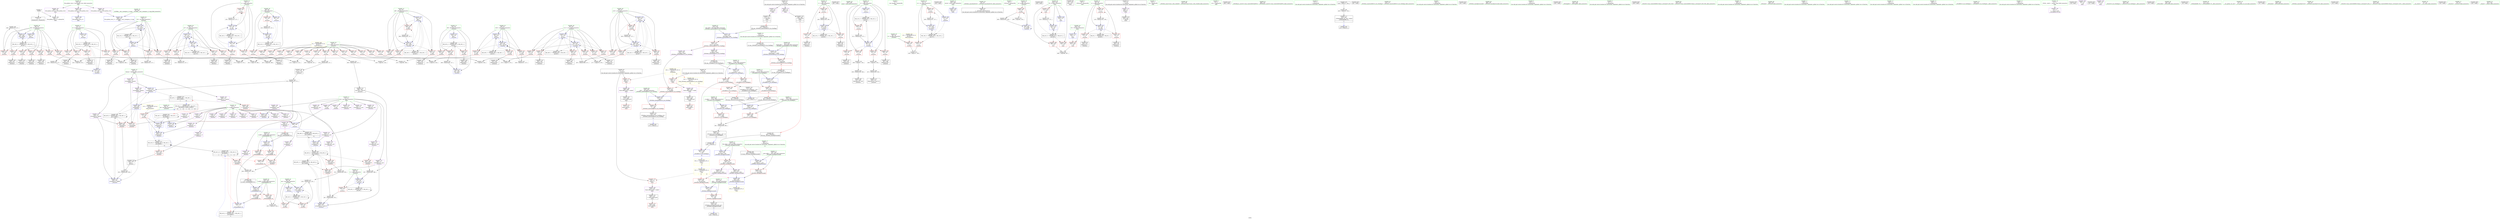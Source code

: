 digraph "SVFG" {
	label="SVFG";

	Node0x55f006bba1d0 [shape=record,color=grey,label="{NodeID: 0\nNullPtr}"];
	Node0x55f006bba1d0 -> Node0x55f006becc70[style=solid];
	Node0x55f006bba1d0 -> Node0x55f006bfa940[style=solid];
	Node0x55f006c05230 [shape=record,color=grey,label="{NodeID: 443\n280 = Binary(279, 127, )\n}"];
	Node0x55f006c05230 -> Node0x55f006bfbcf0[style=solid];
	Node0x55f006bf9e80 [shape=record,color=red,label="{NodeID: 277\n535\<--534\n\<--_M_flags\n_ZNSt8ios_base4setfESt13_Ios_Fmtflags\n}"];
	Node0x55f006bf9e80 -> Node0x55f006bfd3b0[style=solid];
	Node0x55f006bedc30 [shape=record,color=red,label="{NodeID: 194\n148\<--64\n\<--v\n_Z5solvev\n}"];
	Node0x55f006bedc30 -> Node0x55f006c044b0[style=solid];
	Node0x55f006beab80 [shape=record,color=black,label="{NodeID: 111\n348\<--347\nidxprom120\<--\n_Z5solvev\n}"];
	Node0x55f006bd0540 [shape=record,color=green,label="{NodeID: 28\n56\<--57\nn\<--n_field_insensitive\n_Z5solvev\n}"];
	Node0x55f006bd0540 -> Node0x55f006bf2c40[style=solid];
	Node0x55f006bd0540 -> Node0x55f006bf2d10[style=solid];
	Node0x55f006bd0540 -> Node0x55f006bf2de0[style=solid];
	Node0x55f006bd0540 -> Node0x55f006bf2eb0[style=solid];
	Node0x55f006bd0540 -> Node0x55f006bf2f80[style=solid];
	Node0x55f006bd0540 -> Node0x55f006bf3050[style=solid];
	Node0x55f006bd0540 -> Node0x55f006bf3120[style=solid];
	Node0x55f006bd0540 -> Node0x55f006bf31f0[style=solid];
	Node0x55f006bd0540 -> Node0x55f006bf32c0[style=solid];
	Node0x55f006bd0540 -> Node0x55f006bf3390[style=solid];
	Node0x55f006bd0540 -> Node0x55f006bf3460[style=solid];
	Node0x55f006bd0540 -> Node0x55f006bf3530[style=solid];
	Node0x55f006bd0540 -> Node0x55f006bf3600[style=solid];
	Node0x55f006c48970 [shape=record,color=black,label="{NodeID: 637\n405 = PHI()\n}"];
	Node0x55f006c29e60 [shape=record,color=yellow,style=double,label="{NodeID: 554\n12V_1 = ENCHI(MR_12V_0)\npts\{67 \}\nFun[_Z5solvev]}"];
	Node0x55f006c29e60 -> Node0x55f006bedea0[style=dashed];
	Node0x55f006c07c30 [shape=record,color=grey,label="{NodeID: 471\n247 = cmp(245, 246, )\n}"];
	Node0x55f006bfb5a0 [shape=record,color=blue,label="{NodeID: 305\n78\<--215\nj37\<--inc55\n_Z5solvev\n}"];
	Node0x55f006bfb5a0 -> Node0x55f006beec70[style=dashed];
	Node0x55f006bfb5a0 -> Node0x55f006beed40[style=dashed];
	Node0x55f006bfb5a0 -> Node0x55f006beee10[style=dashed];
	Node0x55f006bfb5a0 -> Node0x55f006beeee0[style=dashed];
	Node0x55f006bfb5a0 -> Node0x55f006bfb4d0[style=dashed];
	Node0x55f006bfb5a0 -> Node0x55f006bfb5a0[style=dashed];
	Node0x55f006bfb5a0 -> Node0x55f006c219d0[style=dashed];
	Node0x55f006bef2f0 [shape=record,color=red,label="{NodeID: 222\n257\<--80\n\<--i63\n_Z5solvev\n}"];
	Node0x55f006bef2f0 -> Node0x55f006bea500[style=solid];
	Node0x55f006bf0da0 [shape=record,color=purple,label="{NodeID: 139\n204\<--8\narrayidx50\<--d\n_Z5solvev\n}"];
	Node0x55f006beb6e0 [shape=record,color=green,label="{NodeID: 56\n445\<--446\nmain\<--main_field_insensitive\n}"];
	Node0x55f006c1e270 [shape=record,color=black,label="{NodeID: 499\nMR_32V_3 = PHI(MR_32V_4, MR_32V_2, )\npts\{87 \}\n}"];
	Node0x55f006c1e270 -> Node0x55f006bf79f0[style=dashed];
	Node0x55f006c1e270 -> Node0x55f006bfc370[style=dashed];
	Node0x55f006bfcc60 [shape=record,color=blue,label="{NodeID: 333\n416\<--414\na.addr\<--a\n_Z3MinIiiEbRT_T0_\n}"];
	Node0x55f006bfcc60 -> Node0x55f006bf9250[style=dashed];
	Node0x55f006bfcc60 -> Node0x55f006bf9320[style=dashed];
	Node0x55f006bf8890 [shape=record,color=red,label="{NodeID: 250\n376\<--96\n\<--j132\n_Z5solvev\n}"];
	Node0x55f006bf8890 -> Node0x55f006c07630[style=solid];
	Node0x55f006bf24f0 [shape=record,color=purple,label="{NodeID: 167\n538\<--533\n_M_flags2\<--this1\n_ZNSt8ios_base4setfESt13_Ios_Fmtflags\n|{<s0>23}}"];
	Node0x55f006bf24f0:s0 -> Node0x55f006c49940[style=solid,color=red];
	Node0x55f006bed070 [shape=record,color=black,label="{NodeID: 84\n21\<--19\n\<--_ZSt4cout\nCan only get source location for instruction, argument, global var or function.}"];
	Node0x55f006bed070 -> Node0x55f006bf2aa0[style=solid];
	Node0x55f006bed070 -> Node0x55f006bf2b70[style=solid];
	Node0x55f006bbedb0 [shape=record,color=green,label="{NodeID: 1\n7\<--1\n__dso_handle\<--dummyObj\nGlob }"];
	Node0x55f006c053b0 [shape=record,color=grey,label="{NodeID: 444\n276 = Binary(275, 271, )\n}"];
	Node0x55f006c053b0 -> Node0x55f006bfbc20[style=solid];
	Node0x55f006bf9f50 [shape=record,color=red,label="{NodeID: 278\n555\<--547\nthis1\<--this.addr\n_ZNSt8ios_base9precisionEl\n}"];
	Node0x55f006bf9f50 -> Node0x55f006bf25c0[style=solid];
	Node0x55f006bf9f50 -> Node0x55f006bf2690[style=solid];
	Node0x55f006bedd00 [shape=record,color=red,label="{NodeID: 195\n152\<--64\n\<--v\n_Z5solvev\n}"];
	Node0x55f006bedd00 -> Node0x55f006bed4e0[style=solid];
	Node0x55f006beac50 [shape=record,color=black,label="{NodeID: 112\n358\<--357\nidxprom125\<--lnot124\n_Z5solvev\n}"];
	Node0x55f006be8fe0 [shape=record,color=green,label="{NodeID: 29\n58\<--59\nm\<--m_field_insensitive\n_Z5solvev\n}"];
	Node0x55f006be8fe0 -> Node0x55f006bf36d0[style=solid];
	Node0x55f006c48a40 [shape=record,color=black,label="{NodeID: 638\n455 = PHI()\n}"];
	Node0x55f006c07db0 [shape=record,color=grey,label="{NodeID: 472\n108 = cmp(106, 107, )\n}"];
	Node0x55f006bfb670 [shape=record,color=blue,label="{NodeID: 306\n76\<--220\ni33\<--inc58\n_Z5solvev\n}"];
	Node0x55f006bfb670 -> Node0x55f006bee930[style=dashed];
	Node0x55f006bfb670 -> Node0x55f006beea00[style=dashed];
	Node0x55f006bfb670 -> Node0x55f006beead0[style=dashed];
	Node0x55f006bfb670 -> Node0x55f006beeba0[style=dashed];
	Node0x55f006bfb670 -> Node0x55f006bfb670[style=dashed];
	Node0x55f006bfb670 -> Node0x55f006c214d0[style=dashed];
	Node0x55f006bef3c0 [shape=record,color=red,label="{NodeID: 223\n272\<--80\n\<--i63\n_Z5solvev\n}"];
	Node0x55f006bef3c0 -> Node0x55f006bea6a0[style=solid];
	Node0x55f006bf0e70 [shape=record,color=purple,label="{NodeID: 140\n207\<--8\narrayidx52\<--d\n_Z5solvev\n}"];
	Node0x55f006bf0e70 -> Node0x55f006bf8bd0[style=solid];
	Node0x55f006beb7e0 [shape=record,color=green,label="{NodeID: 57\n448\<--449\nretval\<--retval_field_insensitive\nmain\n}"];
	Node0x55f006beb7e0 -> Node0x55f006bfced0[style=solid];
	Node0x55f006c1e770 [shape=record,color=black,label="{NodeID: 500\nMR_34V_3 = PHI(MR_34V_4, MR_34V_2, )\npts\{89 \}\n}"];
	Node0x55f006c1e770 -> Node0x55f006bf7e00[style=dashed];
	Node0x55f006c1e770 -> Node0x55f006bf7ed0[style=dashed];
	Node0x55f006c1e770 -> Node0x55f006bfc780[style=dashed];
	Node0x55f006c1e770 -> Node0x55f006c1e770[style=dashed];
	Node0x55f006bfcd30 [shape=record,color=blue,label="{NodeID: 334\n418\<--415\nb.addr\<--b\n_Z3MinIiiEbRT_T0_\n}"];
	Node0x55f006bfcd30 -> Node0x55f006bf93f0[style=dashed];
	Node0x55f006bfcd30 -> Node0x55f006bf94c0[style=dashed];
	Node0x55f006bf8960 [shape=record,color=red,label="{NodeID: 251\n383\<--96\n\<--j132\n_Z5solvev\n}"];
	Node0x55f006bf8960 -> Node0x55f006befaf0[style=solid];
	Node0x55f006bf25c0 [shape=record,color=purple,label="{NodeID: 168\n556\<--555\n_M_precision\<--this1\n_ZNSt8ios_base9precisionEl\n}"];
	Node0x55f006bf25c0 -> Node0x55f006bfa1c0[style=solid];
	Node0x55f006bed170 [shape=record,color=black,label="{NodeID: 85\n39\<--40\n\<--_ZNSt8ios_base4InitD1Ev\nCan only get source location for instruction, argument, global var or function.}"];
	Node0x55f006bbee40 [shape=record,color=green,label="{NodeID: 2\n16\<--1\n_ZSt3cin\<--dummyObj\nGlob }"];
	Node0x55f006c05530 [shape=record,color=grey,label="{NodeID: 445\n225 = Binary(224, 127, )\n}"];
	Node0x55f006c05530 -> Node0x55f006bfb740[style=solid];
	Node0x55f006bfa020 [shape=record,color=red,label="{NodeID: 279\n559\<--549\n\<--__prec.addr\n_ZNSt8ios_base9precisionEl\n}"];
	Node0x55f006bfa020 -> Node0x55f006bfd6f0[style=solid];
	Node0x55f006beddd0 [shape=record,color=red,label="{NodeID: 196\n162\<--64\n\<--v\n_Z5solvev\n}"];
	Node0x55f006beddd0 -> Node0x55f006bed750[style=solid];
	Node0x55f006bead20 [shape=record,color=black,label="{NodeID: 113\n361\<--360\nidxprom127\<--\n_Z5solvev\n}"];
	Node0x55f006be90b0 [shape=record,color=green,label="{NodeID: 30\n60\<--61\np\<--p_field_insensitive\n_Z5solvev\n}"];
	Node0x55f006be90b0 -> Node0x55f006bf37a0[style=solid];
	Node0x55f006be90b0 -> Node0x55f006bfc2a0[style=solid];
	Node0x55f006c48b10 [shape=record,color=black,label="{NodeID: 639\n465 = PHI()\n}"];
	Node0x55f006c07f30 [shape=record,color=grey,label="{NodeID: 473\n317 = cmp(315, 316, )\n}"];
	Node0x55f006bfb740 [shape=record,color=blue,label="{NodeID: 307\n74\<--225\nk\<--inc61\n_Z5solvev\n}"];
	Node0x55f006bfb740 -> Node0x55f006c20fd0[style=dashed];
	Node0x55f006bef490 [shape=record,color=red,label="{NodeID: 224\n279\<--80\n\<--i63\n_Z5solvev\n}"];
	Node0x55f006bef490 -> Node0x55f006c05230[style=solid];
	Node0x55f006bf0f40 [shape=record,color=purple,label="{NodeID: 141\n251\<--8\narrayidx75\<--d\n_Z5solvev\n}"];
	Node0x55f006beb8b0 [shape=record,color=green,label="{NodeID: 58\n450\<--451\nTC\<--TC_field_insensitive\nmain\n}"];
	Node0x55f006beb8b0 -> Node0x55f006bf9660[style=solid];
	Node0x55f006beb8b0 -> Node0x55f006bfcfa0[style=solid];
	Node0x55f006c1ec70 [shape=record,color=black,label="{NodeID: 501\nMR_36V_2 = PHI(MR_36V_4, MR_36V_1, )\npts\{91 \}\n}"];
	Node0x55f006c1ec70 -> Node0x55f006bfc440[style=dashed];
	Node0x55f006bfce00 [shape=record,color=blue,label="{NodeID: 335\n428\<--427\n\<--\n_Z3MinIiiEbRT_T0_\n}"];
	Node0x55f006bfce00 -> Node0x55f006c1bf70[style=dashed];
	Node0x55f006bf8a30 [shape=record,color=red,label="{NodeID: 252\n391\<--96\n\<--j132\n_Z5solvev\n}"];
	Node0x55f006bf8a30 -> Node0x55f006c041b0[style=solid];
	Node0x55f006bf2690 [shape=record,color=purple,label="{NodeID: 169\n560\<--555\n_M_precision2\<--this1\n_ZNSt8ios_base9precisionEl\n}"];
	Node0x55f006bf2690 -> Node0x55f006bfd6f0[style=solid];
	Node0x55f006bed270 [shape=record,color=black,label="{NodeID: 86\n447\<--104\nmain_ret\<--\nmain\n}"];
	Node0x55f006bbf0f0 [shape=record,color=green,label="{NodeID: 3\n19\<--1\n_ZSt4cout\<--dummyObj\nGlob }"];
	Node0x55f006c056b0 [shape=record,color=grey,label="{NodeID: 446\n367 = Binary(363, 366, )\n}"];
	Node0x55f006c056b0 -> Node0x55f006bfc850[style=solid];
	Node0x55f006bfa0f0 [shape=record,color=red,label="{NodeID: 280\n562\<--551\n\<--__old\n_ZNSt8ios_base9precisionEl\n}"];
	Node0x55f006bfa0f0 -> Node0x55f006bf0240[style=solid];
	Node0x55f006bedea0 [shape=record,color=red,label="{NodeID: 197\n151\<--66\n\<--dd\n_Z5solvev\n}"];
	Node0x55f006bedea0 -> Node0x55f006bfb0c0[style=solid];
	Node0x55f006bedea0 -> Node0x55f006bfb190[style=solid];
	Node0x55f006beadf0 [shape=record,color=black,label="{NodeID: 114\n366\<--365\nconv130\<--sub129\n_Z5solvev\n}"];
	Node0x55f006beadf0 -> Node0x55f006c056b0[style=solid];
	Node0x55f006be9180 [shape=record,color=green,label="{NodeID: 31\n62\<--63\nu\<--u_field_insensitive\n_Z5solvev\n}"];
	Node0x55f006be9180 -> Node0x55f006bf3870[style=solid];
	Node0x55f006be9180 -> Node0x55f006beda90[style=solid];
	Node0x55f006be9180 -> Node0x55f006bedb60[style=solid];
	Node0x55f006be9180 -> Node0x55f006bfaf20[style=solid];
	Node0x55f006c48c10 [shape=record,color=black,label="{NodeID: 640\n474 = PHI(522, )\n}"];
	Node0x55f006c080b0 [shape=record,color=grey,label="{NodeID: 474\n139 = cmp(137, 138, )\n}"];
	Node0x55f006bfb810 [shape=record,color=blue,label="{NodeID: 308\n80\<--104\ni63\<--\n_Z5solvev\n}"];
	Node0x55f006bfb810 -> Node0x55f006c223d0[style=dashed];
	Node0x55f006bef560 [shape=record,color=red,label="{NodeID: 225\n241\<--82\n\<--j69\n_Z5solvev\n}"];
	Node0x55f006bef560 -> Node0x55f006c08530[style=solid];
	Node0x55f006bf1010 [shape=record,color=purple,label="{NodeID: 142\n254\<--8\narrayidx77\<--d\n_Z5solvev\n}"];
	Node0x55f006bf1010 -> Node0x55f006bf8ca0[style=solid];
	Node0x55f006beb980 [shape=record,color=green,label="{NodeID: 59\n452\<--453\nTI\<--TI_field_insensitive\nmain\n}"];
	Node0x55f006beb980 -> Node0x55f006bf9730[style=solid];
	Node0x55f006beb980 -> Node0x55f006bf9800[style=solid];
	Node0x55f006beb980 -> Node0x55f006bf98d0[style=solid];
	Node0x55f006beb980 -> Node0x55f006bfd070[style=solid];
	Node0x55f006beb980 -> Node0x55f006bfd140[style=solid];
	Node0x55f006c1f170 [shape=record,color=black,label="{NodeID: 502\nMR_38V_2 = PHI(MR_38V_4, MR_38V_1, )\npts\{93 \}\n}"];
	Node0x55f006c1f170 -> Node0x55f006bfc6b0[style=dashed];
	Node0x55f006bfced0 [shape=record,color=blue,label="{NodeID: 336\n448\<--104\nretval\<--\nmain\n}"];
	Node0x55f006bf8b00 [shape=record,color=red,label="{NodeID: 253\n201\<--200\n\<--arrayidx48\n_Z5solvev\n}"];
	Node0x55f006bf8b00 -> Node0x55f006c06bb0[style=solid];
	Node0x55f006bf2760 [shape=record,color=purple,label="{NodeID: 170\n463\<--17\nadd.ptr\<--\nmain\n}"];
	Node0x55f006bf2760 -> Node0x55f006befd60[style=solid];
	Node0x55f006bed340 [shape=record,color=black,label="{NodeID: 87\n117\<--116\nidxprom\<--\n_Z5solvev\n}"];
	Node0x55f006bbf180 [shape=record,color=green,label="{NodeID: 4\n22\<--1\n.str\<--dummyObj\nGlob }"];
	Node0x55f006c05830 [shape=record,color=grey,label="{NodeID: 447\n328 = Binary(327, 127, )\n}"];
	Node0x55f006c05830 -> Node0x55f006bfc5e0[style=solid];
	Node0x55f006bfa1c0 [shape=record,color=red,label="{NodeID: 281\n557\<--556\n\<--_M_precision\n_ZNSt8ios_base9precisionEl\n}"];
	Node0x55f006bfa1c0 -> Node0x55f006bfd620[style=solid];
	Node0x55f006bedf70 [shape=record,color=red,label="{NodeID: 198\n106\<--68\n\<--i\n_Z5solvev\n}"];
	Node0x55f006bedf70 -> Node0x55f006c07db0[style=solid];
	Node0x55f006beaec0 [shape=record,color=black,label="{NodeID: 115\n381\<--380\nidxprom138\<--\n_Z5solvev\n}"];
	Node0x55f006be9250 [shape=record,color=green,label="{NodeID: 32\n64\<--65\nv\<--v_field_insensitive\n_Z5solvev\n}"];
	Node0x55f006be9250 -> Node0x55f006bedc30[style=solid];
	Node0x55f006be9250 -> Node0x55f006bedd00[style=solid];
	Node0x55f006be9250 -> Node0x55f006beddd0[style=solid];
	Node0x55f006be9250 -> Node0x55f006bfaff0[style=solid];
	Node0x55f006c48d70 [shape=record,color=black,label="{NodeID: 641\n484 = PHI(544, )\n}"];
	Node0x55f006c08230 [shape=record,color=grey,label="{NodeID: 475\n287 = cmp(285, 286, )\n}"];
	Node0x55f006bfb8e0 [shape=record,color=blue,label="{NodeID: 309\n236\<--238\narrayidx68\<--\n_Z5solvev\n}"];
	Node0x55f006bfb8e0 -> Node0x55f006bf8d70[style=dashed];
	Node0x55f006bfb8e0 -> Node0x55f006bf8e40[style=dashed];
	Node0x55f006bfb8e0 -> Node0x55f006bfba80[style=dashed];
	Node0x55f006bfb8e0 -> Node0x55f006bfbc20[style=dashed];
	Node0x55f006bfb8e0 -> Node0x55f006c19270[style=dashed];
	Node0x55f006bef630 [shape=record,color=red,label="{NodeID: 226\n246\<--82\n\<--j69\n_Z5solvev\n}"];
	Node0x55f006bef630 -> Node0x55f006c07c30[style=solid];
	Node0x55f006bf10e0 [shape=record,color=purple,label="{NodeID: 143\n236\<--10\narrayidx68\<--dmean\n_Z5solvev\n}"];
	Node0x55f006bf10e0 -> Node0x55f006bfb8e0[style=solid];
	Node0x55f006beba50 [shape=record,color=green,label="{NodeID: 60\n457\<--458\n_ZNSt8ios_base15sync_with_stdioEb\<--_ZNSt8ios_base15sync_with_stdioEb_field_insensitive\n}"];
	Node0x55f006c1f670 [shape=record,color=black,label="{NodeID: 503\nMR_40V_2 = PHI(MR_40V_3, MR_40V_1, )\npts\{95 \}\n}"];
	Node0x55f006c1f670 -> Node0x55f006bfc850[style=dashed];
	Node0x55f006c1f670 -> Node0x55f006c1f670[style=dashed];
	Node0x55f006bfcfa0 [shape=record,color=blue,label="{NodeID: 337\n450\<--127\nTC\<--\nmain\n}"];
	Node0x55f006bfcfa0 -> Node0x55f006bf9660[style=dashed];
	Node0x55f006bf8bd0 [shape=record,color=red,label="{NodeID: 254\n208\<--207\n\<--arrayidx52\n_Z5solvev\n}"];
	Node0x55f006bf8bd0 -> Node0x55f006c06bb0[style=solid];
	Node0x55f006bf2830 [shape=record,color=purple,label="{NodeID: 171\n472\<--20\nadd.ptr5\<--\nmain\n}"];
	Node0x55f006bf2830 -> Node0x55f006beff00[style=solid];
	Node0x55f006bed410 [shape=record,color=black,label="{NodeID: 88\n120\<--119\nidxprom6\<--\n_Z5solvev\n}"];
	Node0x55f006bbf210 [shape=record,color=green,label="{NodeID: 5\n24\<--1\n.str.1\<--dummyObj\nGlob }"];
	Node0x55f006c059b0 [shape=record,color=grey,label="{NodeID: 448\n220 = Binary(219, 127, )\n}"];
	Node0x55f006c059b0 -> Node0x55f006bfb670[style=solid];
	Node0x55f006bfa290 [shape=record,color=red,label="{NodeID: 282\n581\<--575\n\<--__a.addr\n_ZStoRRSt13_Ios_FmtflagsS_\n}"];
	Node0x55f006bfa290 -> Node0x55f006bfa500[style=solid];
	Node0x55f006bee040 [shape=record,color=red,label="{NodeID: 199\n116\<--68\n\<--i\n_Z5solvev\n}"];
	Node0x55f006bee040 -> Node0x55f006bed340[style=solid];
	Node0x55f006befaf0 [shape=record,color=black,label="{NodeID: 116\n384\<--383\nidxprom140\<--\n_Z5solvev\n}"];
	Node0x55f006be9320 [shape=record,color=green,label="{NodeID: 33\n66\<--67\ndd\<--dd_field_insensitive\n_Z5solvev\n}"];
	Node0x55f006be9320 -> Node0x55f006bedea0[style=solid];
	Node0x55f006c48eb0 [shape=record,color=black,label="{NodeID: 642\n490 = PHI()\n}"];
	Node0x55f006c083b0 [shape=record,color=grey,label="{NodeID: 476\n232 = cmp(230, 231, )\n}"];
	Node0x55f006bfb9b0 [shape=record,color=blue,label="{NodeID: 310\n82\<--104\nj69\<--\n_Z5solvev\n}"];
	Node0x55f006bfb9b0 -> Node0x55f006bef560[style=dashed];
	Node0x55f006bfb9b0 -> Node0x55f006bef630[style=dashed];
	Node0x55f006bfb9b0 -> Node0x55f006bef700[style=dashed];
	Node0x55f006bfb9b0 -> Node0x55f006bef7d0[style=dashed];
	Node0x55f006bfb9b0 -> Node0x55f006bfbb50[style=dashed];
	Node0x55f006bfb9b0 -> Node0x55f006c228d0[style=dashed];
	Node0x55f006bef700 [shape=record,color=red,label="{NodeID: 227\n252\<--82\n\<--j69\n_Z5solvev\n}"];
	Node0x55f006bef700 -> Node0x55f006bea360[style=solid];
	Node0x55f006bf11b0 [shape=record,color=purple,label="{NodeID: 144\n259\<--10\narrayidx79\<--dmean\n_Z5solvev\n}"];
	Node0x55f006bf11b0 -> Node0x55f006bf8d70[style=solid];
	Node0x55f006bf11b0 -> Node0x55f006bfba80[style=solid];
	Node0x55f006bebb50 [shape=record,color=green,label="{NodeID: 61\n466\<--467\n_ZNSt9basic_iosIcSt11char_traitsIcEE3tieEPSo\<--_ZNSt9basic_iosIcSt11char_traitsIcEE3tieEPSo_field_insensitive\n}"];
	Node0x55f006c1fb70 [shape=record,color=black,label="{NodeID: 504\nMR_42V_2 = PHI(MR_42V_3, MR_42V_1, )\npts\{97 \}\n}"];
	Node0x55f006c1fb70 -> Node0x55f006bfc920[style=dashed];
	Node0x55f006c1fb70 -> Node0x55f006c1fb70[style=dashed];
	Node0x55f006bfd070 [shape=record,color=blue,label="{NodeID: 338\n452\<--127\nTI\<--\nmain\n}"];
	Node0x55f006bfd070 -> Node0x55f006c20ad0[style=dashed];
	Node0x55f006bf8ca0 [shape=record,color=red,label="{NodeID: 255\n255\<--254\n\<--arrayidx77\n_Z5solvev\n}"];
	Node0x55f006bf8ca0 -> Node0x55f006bea430[style=solid];
	Node0x55f006bf2900 [shape=record,color=purple,label="{NodeID: 172\n482\<--20\nadd.ptr10\<--\nmain\n}"];
	Node0x55f006bf2900 -> Node0x55f006bf00a0[style=solid];
	Node0x55f006bed4e0 [shape=record,color=black,label="{NodeID: 89\n153\<--152\nidxprom19\<--\n_Z5solvev\n}"];
	Node0x55f006bbf2a0 [shape=record,color=green,label="{NodeID: 6\n27\<--1\n\<--dummyObj\nCan only get source location for instruction, argument, global var or function.}"];
	Node0x55f006c05b30 [shape=record,color=grey,label="{NodeID: 449\n311 = Binary(310, 127, )\n}"];
	Node0x55f006c05b30 -> Node0x55f006bfc370[style=solid];
	Node0x55f006bfa360 [shape=record,color=red,label="{NodeID: 283\n587\<--575\n\<--__a.addr\n_ZStoRRSt13_Ios_FmtflagsS_\n}"];
	Node0x55f006bfa360 -> Node0x55f006bf0310[style=solid];
	Node0x55f006bfa360 -> Node0x55f006bfd960[style=solid];
	Node0x55f006bee110 [shape=record,color=red,label="{NodeID: 200\n131\<--68\n\<--i\n_Z5solvev\n}"];
	Node0x55f006bee110 -> Node0x55f006c05e30[style=solid];
	Node0x55f006befbc0 [shape=record,color=black,label="{NodeID: 117\n413\<--433\n_Z3MinIiiEbRT_T0__ret\<--tobool\n_Z3MinIiiEbRT_T0_\n|{<s0>9}}"];
	Node0x55f006befbc0:s0 -> Node0x55f006c48740[style=solid,color=blue];
	Node0x55f006be93f0 [shape=record,color=green,label="{NodeID: 34\n68\<--69\ni\<--i_field_insensitive\n_Z5solvev\n}"];
	Node0x55f006be93f0 -> Node0x55f006bedf70[style=solid];
	Node0x55f006be93f0 -> Node0x55f006bee040[style=solid];
	Node0x55f006be93f0 -> Node0x55f006bee110[style=solid];
	Node0x55f006be93f0 -> Node0x55f006bfaa40[style=solid];
	Node0x55f006be93f0 -> Node0x55f006bfad80[style=solid];
	Node0x55f006c48f80 [shape=record,color=black,label="{NodeID: 643\n491 = PHI()\n}"];
	Node0x55f006c08530 [shape=record,color=grey,label="{NodeID: 477\n243 = cmp(241, 242, )\n}"];
	Node0x55f006bfba80 [shape=record,color=blue,label="{NodeID: 311\n259\<--261\narrayidx79\<--add80\n_Z5solvev\n}"];
	Node0x55f006bfba80 -> Node0x55f006c19270[style=dashed];
	Node0x55f006bef7d0 [shape=record,color=red,label="{NodeID: 228\n265\<--82\n\<--j69\n_Z5solvev\n}"];
	Node0x55f006bef7d0 -> Node0x55f006c050b0[style=solid];
	Node0x55f006bf1280 [shape=record,color=purple,label="{NodeID: 145\n274\<--10\narrayidx86\<--dmean\n_Z5solvev\n}"];
	Node0x55f006bf1280 -> Node0x55f006bf8e40[style=solid];
	Node0x55f006bf1280 -> Node0x55f006bfbc20[style=solid];
	Node0x55f006bebc50 [shape=record,color=green,label="{NodeID: 62\n476\<--477\n_ZNSt8ios_base4setfESt13_Ios_Fmtflags\<--_ZNSt8ios_base4setfESt13_Ios_Fmtflags_field_insensitive\n}"];
	Node0x55f006c20070 [shape=record,color=black,label="{NodeID: 505\nMR_48V_5 = PHI(MR_48V_8, MR_48V_4, )\npts\{150000 \}\n|{|<s2>22}}"];
	Node0x55f006c20070 -> Node0x55f006bfc510[style=dashed];
	Node0x55f006c20070 -> Node0x55f006c1d870[style=dashed];
	Node0x55f006c20070:s2 -> Node0x55f006c20570[style=dashed,color=blue];
	Node0x55f006bfd140 [shape=record,color=blue,label="{NodeID: 339\n452\<--513\nTI\<--inc\nmain\n}"];
	Node0x55f006bfd140 -> Node0x55f006c20ad0[style=dashed];
	Node0x55f006bf8d70 [shape=record,color=red,label="{NodeID: 256\n260\<--259\n\<--arrayidx79\n_Z5solvev\n}"];
	Node0x55f006bf8d70 -> Node0x55f006c05cb0[style=solid];
	Node0x55f006bf29d0 [shape=record,color=red,label="{NodeID: 173\n459\<--18\nvtable\<--\nmain\n}"];
	Node0x55f006bf29d0 -> Node0x55f006bf21b0[style=solid];
	Node0x55f006bed5b0 [shape=record,color=black,label="{NodeID: 90\n156\<--155\nidxprom21\<--\n_Z5solvev\n}"];
	Node0x55f006bbf6d0 [shape=record,color=green,label="{NodeID: 7\n104\<--1\n\<--dummyObj\nCan only get source location for instruction, argument, global var or function.}"];
	Node0x55f006c05cb0 [shape=record,color=grey,label="{NodeID: 450\n261 = Binary(260, 256, )\n}"];
	Node0x55f006c05cb0 -> Node0x55f006bfba80[style=solid];
	Node0x55f006bfa430 [shape=record,color=red,label="{NodeID: 284\n583\<--577\n\<--__b.addr\n_ZStoRRSt13_Ios_FmtflagsS_\n|{<s0>24}}"];
	Node0x55f006bfa430:s0 -> Node0x55f006c49f80[style=solid,color=red];
	Node0x55f006bee1e0 [shape=record,color=red,label="{NodeID: 201\n112\<--70\n\<--j\n_Z5solvev\n}"];
	Node0x55f006bee1e0 -> Node0x55f006c074b0[style=solid];
	Node0x55f006befc90 [shape=record,color=black,label="{NodeID: 118\n461\<--460\n\<--vbase.offset.ptr\nmain\n}"];
	Node0x55f006befc90 -> Node0x55f006bf99a0[style=solid];
	Node0x55f006be94c0 [shape=record,color=green,label="{NodeID: 35\n70\<--71\nj\<--j_field_insensitive\n_Z5solvev\n}"];
	Node0x55f006be94c0 -> Node0x55f006bee1e0[style=solid];
	Node0x55f006be94c0 -> Node0x55f006bee2b0[style=solid];
	Node0x55f006be94c0 -> Node0x55f006bee380[style=solid];
	Node0x55f006be94c0 -> Node0x55f006bfab10[style=solid];
	Node0x55f006be94c0 -> Node0x55f006bfacb0[style=solid];
	Node0x55f006c49050 [shape=record,color=black,label="{NodeID: 644\n501 = PHI()\n}"];
	Node0x55f006c086b0 [shape=record,color=grey,label="{NodeID: 478\n335 = cmp(333, 334, )\n}"];
	Node0x55f006bfbb50 [shape=record,color=blue,label="{NodeID: 312\n82\<--266\nj69\<--inc82\n_Z5solvev\n}"];
	Node0x55f006bfbb50 -> Node0x55f006bef560[style=dashed];
	Node0x55f006bfbb50 -> Node0x55f006bef630[style=dashed];
	Node0x55f006bfbb50 -> Node0x55f006bef700[style=dashed];
	Node0x55f006bfbb50 -> Node0x55f006bef7d0[style=dashed];
	Node0x55f006bfbb50 -> Node0x55f006bfbb50[style=dashed];
	Node0x55f006bfbb50 -> Node0x55f006c228d0[style=dashed];
	Node0x55f006bef8a0 [shape=record,color=red,label="{NodeID: 229\n285\<--84\n\<--i90\n_Z5solvev\n}"];
	Node0x55f006bef8a0 -> Node0x55f006c08230[style=solid];
	Node0x55f006bf1350 [shape=record,color=purple,label="{NodeID: 146\n349\<--10\narrayidx121\<--dmean\n_Z5solvev\n}"];
	Node0x55f006bf1350 -> Node0x55f006bf8fe0[style=solid];
	Node0x55f006bebd50 [shape=record,color=green,label="{NodeID: 63\n486\<--487\n_ZNSt8ios_base9precisionEl\<--_ZNSt8ios_base9precisionEl_field_insensitive\n}"];
	Node0x55f006c20570 [shape=record,color=black,label="{NodeID: 506\nMR_63V_2 = PHI(MR_63V_3, MR_63V_1, )\npts\{90000 110000 150000 \}\n|{<s0>22|<s1>22|<s2>22|<s3>22}}"];
	Node0x55f006c20570:s0 -> Node0x55f006bfbe90[style=dashed,color=red];
	Node0x55f006c20570:s1 -> Node0x55f006bfc030[style=dashed,color=red];
	Node0x55f006c20570:s2 -> Node0x55f006c22dd0[style=dashed,color=red];
	Node0x55f006c20570:s3 -> Node0x55f006c26ce0[style=dashed,color=red];
	Node0x55f006bfd210 [shape=record,color=blue,label="{NodeID: 340\n525\<--523\nthis.addr\<--this\n_ZNSt8ios_base4setfESt13_Ios_Fmtflags\n}"];
	Node0x55f006bfd210 -> Node0x55f006bf9c10[style=dashed];
	Node0x55f006bf8e40 [shape=record,color=red,label="{NodeID: 257\n275\<--274\n\<--arrayidx86\n_Z5solvev\n}"];
	Node0x55f006bf8e40 -> Node0x55f006c053b0[style=solid];
	Node0x55f006bf2aa0 [shape=record,color=red,label="{NodeID: 174\n468\<--21\nvtable2\<--\nmain\n}"];
	Node0x55f006bf2aa0 -> Node0x55f006bf2280[style=solid];
	Node0x55f006bed680 [shape=record,color=black,label="{NodeID: 91\n160\<--159\nidxprom23\<--\n_Z5solvev\n}"];
	Node0x55f006bbf790 [shape=record,color=green,label="{NodeID: 8\n123\<--1\n\<--dummyObj\nCan only get source location for instruction, argument, global var or function.}"];
	Node0x55f006c28b90 [shape=record,color=yellow,style=double,label="{NodeID: 534\n55V_1 = ENCHI(MR_55V_0)\npts\{1 \}\nFun[_ZNSt8ios_base4setfESt13_Ios_Fmtflags]|{|<s1>23|<s2>23}}"];
	Node0x55f006c28b90 -> Node0x55f006bf9e80[style=dashed];
	Node0x55f006c28b90:s1 -> Node0x55f006bfa500[style=dashed,color=red];
	Node0x55f006c28b90:s2 -> Node0x55f006bfd960[style=dashed,color=red];
	Node0x55f006c05e30 [shape=record,color=grey,label="{NodeID: 451\n132 = Binary(131, 127, )\n}"];
	Node0x55f006c05e30 -> Node0x55f006bfad80[style=solid];
	Node0x55f006bfa500 [shape=record,color=red,label="{NodeID: 285\n582\<--581\n\<--\n_ZStoRRSt13_Ios_FmtflagsS_\n|{<s0>24}}"];
	Node0x55f006bfa500:s0 -> Node0x55f006c49e40[style=solid,color=red];
	Node0x55f006bee2b0 [shape=record,color=red,label="{NodeID: 202\n119\<--70\n\<--j\n_Z5solvev\n}"];
	Node0x55f006bee2b0 -> Node0x55f006bed410[style=solid];
	Node0x55f006befd60 [shape=record,color=black,label="{NodeID: 119\n464\<--463\n\<--add.ptr\nmain\n}"];
	Node0x55f006be9590 [shape=record,color=green,label="{NodeID: 36\n72\<--73\ni11\<--i11_field_insensitive\n_Z5solvev\n}"];
	Node0x55f006be9590 -> Node0x55f006bee450[style=solid];
	Node0x55f006be9590 -> Node0x55f006bee520[style=solid];
	Node0x55f006be9590 -> Node0x55f006bfae50[style=solid];
	Node0x55f006be9590 -> Node0x55f006bfb260[style=solid];
	Node0x55f006c491b0 [shape=record,color=black,label="{NodeID: 645\n505 = PHI()\n}"];
	Node0x55f006c08830 [shape=record,color=grey,label="{NodeID: 479\n338 = cmp(337, 104, )\n}"];
	Node0x55f006c08830 -> Node0x55f006c062b0[style=solid];
	Node0x55f006bfbc20 [shape=record,color=blue,label="{NodeID: 313\n274\<--276\narrayidx86\<--div\n_Z5solvev\n}"];
	Node0x55f006bfbc20 -> Node0x55f006c22dd0[style=dashed];
	Node0x55f006bef970 [shape=record,color=red,label="{NodeID: 230\n289\<--84\n\<--i90\n_Z5solvev\n}"];
	Node0x55f006bef970 -> Node0x55f006bea770[style=solid];
	Node0x55f006bf1420 [shape=record,color=purple,label="{NodeID: 147\n291\<--12\n\<--pro\n_Z5solvev\n}"];
	Node0x55f006bebe50 [shape=record,color=green,label="{NodeID: 64\n492\<--493\n_ZNSi3getEv\<--_ZNSi3getEv_field_insensitive\n}"];
	Node0x55f006c20ad0 [shape=record,color=black,label="{NodeID: 507\nMR_61V_3 = PHI(MR_61V_4, MR_61V_2, )\npts\{453 \}\n}"];
	Node0x55f006c20ad0 -> Node0x55f006bf9730[style=dashed];
	Node0x55f006c20ad0 -> Node0x55f006bf9800[style=dashed];
	Node0x55f006c20ad0 -> Node0x55f006bf98d0[style=dashed];
	Node0x55f006c20ad0 -> Node0x55f006bfd140[style=dashed];
	Node0x55f006bfd2e0 [shape=record,color=blue,label="{NodeID: 341\n527\<--524\n__fmtfl.addr\<--__fmtfl\n_ZNSt8ios_base4setfESt13_Ios_Fmtflags\n}"];
	Node0x55f006bfd2e0 -> Node0x55f006bf9ce0[style=dashed];
	Node0x55f006bf8f10 [shape=record,color=red,label="{NodeID: 258\n346\<--345\n\<--arrayidx119\n_Z5solvev\n}"];
	Node0x55f006bf8f10 -> Node0x55f006c06a30[style=solid];
	Node0x55f006bf2b70 [shape=record,color=red,label="{NodeID: 175\n478\<--21\nvtable7\<--\nmain\n}"];
	Node0x55f006bf2b70 -> Node0x55f006bf2350[style=solid];
	Node0x55f006bed750 [shape=record,color=black,label="{NodeID: 92\n163\<--162\nidxprom25\<--\n_Z5solvev\n}"];
	Node0x55f006bbf850 [shape=record,color=green,label="{NodeID: 9\n127\<--1\n\<--dummyObj\nCan only get source location for instruction, argument, global var or function.}"];
	Node0x55f006c05fb0 [shape=record,color=grey,label="{NodeID: 452\n296 = Binary(295, 127, )\n}"];
	Node0x55f006c05fb0 -> Node0x55f006bfbf60[style=solid];
	Node0x55f006bfa5d0 [shape=record,color=red,label="{NodeID: 286\n599\<--593\n\<--__a.addr\n_ZStorSt13_Ios_FmtflagsS_\n}"];
	Node0x55f006bfa5d0 -> Node0x55f006c06430[style=solid];
	Node0x55f006bee380 [shape=record,color=red,label="{NodeID: 203\n125\<--70\n\<--j\n_Z5solvev\n}"];
	Node0x55f006bee380 -> Node0x55f006c04930[style=solid];
	Node0x55f006befe30 [shape=record,color=black,label="{NodeID: 120\n470\<--469\n\<--vbase.offset.ptr3\nmain\n}"];
	Node0x55f006befe30 -> Node0x55f006bf9a70[style=solid];
	Node0x55f006be9660 [shape=record,color=green,label="{NodeID: 37\n74\<--75\nk\<--k_field_insensitive\n_Z5solvev\n}"];
	Node0x55f006be9660 -> Node0x55f006bee5f0[style=solid];
	Node0x55f006be9660 -> Node0x55f006bee6c0[style=solid];
	Node0x55f006be9660 -> Node0x55f006bee790[style=solid];
	Node0x55f006be9660 -> Node0x55f006bee860[style=solid];
	Node0x55f006be9660 -> Node0x55f006bfb330[style=solid];
	Node0x55f006be9660 -> Node0x55f006bfb740[style=solid];
	Node0x55f006c492b0 [shape=record,color=black,label="{NodeID: 646\n509 = PHI()\n}"];
	Node0x55f006c089b0 [shape=record,color=grey,label="{NodeID: 480\n356 = cmp(355, 104, )\n}"];
	Node0x55f006c089b0 -> Node0x55f006c068b0[style=solid];
	Node0x55f006bfbcf0 [shape=record,color=blue,label="{NodeID: 314\n80\<--280\ni63\<--inc88\n_Z5solvev\n}"];
	Node0x55f006bfbcf0 -> Node0x55f006c223d0[style=dashed];
	Node0x55f006bf7960 [shape=record,color=red,label="{NodeID: 231\n295\<--84\n\<--i90\n_Z5solvev\n}"];
	Node0x55f006bf7960 -> Node0x55f006c05fb0[style=solid];
	Node0x55f006bf14f0 [shape=record,color=purple,label="{NodeID: 148\n292\<--12\narrayidx95\<--pro\n_Z5solvev\n}"];
	Node0x55f006bf14f0 -> Node0x55f006bfbe90[style=solid];
	Node0x55f006bebf50 [shape=record,color=green,label="{NodeID: 65\n502\<--503\n_ZStlsISt11char_traitsIcEERSt13basic_ostreamIcT_ES5_PKc\<--_ZStlsISt11char_traitsIcEERSt13basic_ostreamIcT_ES5_PKc_field_insensitive\n}"];
	Node0x55f006c20fd0 [shape=record,color=black,label="{NodeID: 508\nMR_20V_3 = PHI(MR_20V_4, MR_20V_2, )\npts\{75 \}\n}"];
	Node0x55f006c20fd0 -> Node0x55f006bee5f0[style=dashed];
	Node0x55f006c20fd0 -> Node0x55f006bee6c0[style=dashed];
	Node0x55f006c20fd0 -> Node0x55f006bee790[style=dashed];
	Node0x55f006c20fd0 -> Node0x55f006bee860[style=dashed];
	Node0x55f006c20fd0 -> Node0x55f006bfb740[style=dashed];
	Node0x55f006bfd3b0 [shape=record,color=blue,label="{NodeID: 342\n529\<--535\n__old\<--\n_ZNSt8ios_base4setfESt13_Ios_Fmtflags\n}"];
	Node0x55f006bfd3b0 -> Node0x55f006bf9db0[style=dashed];
	Node0x55f006bf8fe0 [shape=record,color=red,label="{NodeID: 259\n350\<--349\n\<--arrayidx121\n_Z5solvev\n}"];
	Node0x55f006bf8fe0 -> Node0x55f006c06a30[style=solid];
	Node0x55f006bf2c40 [shape=record,color=red,label="{NodeID: 176\n107\<--56\n\<--n\n_Z5solvev\n}"];
	Node0x55f006bf2c40 -> Node0x55f006c07db0[style=solid];
	Node0x55f006bed820 [shape=record,color=black,label="{NodeID: 93\n190\<--189\nidxprom41\<--\n_Z5solvev\n}"];
	Node0x55f006bbf950 [shape=record,color=green,label="{NodeID: 10\n146\<--1\n\<--dummyObj\nCan only get source location for instruction, argument, global var or function.}"];
	Node0x55f006c06130 [shape=record,color=grey,label="{NodeID: 453\n365 = Binary(364, 127, )\n}"];
	Node0x55f006c06130 -> Node0x55f006beadf0[style=solid];
	Node0x55f006bfa6a0 [shape=record,color=red,label="{NodeID: 287\n600\<--595\n\<--__b.addr\n_ZStorSt13_Ios_FmtflagsS_\n}"];
	Node0x55f006bfa6a0 -> Node0x55f006c06430[style=solid];
	Node0x55f006bee450 [shape=record,color=red,label="{NodeID: 204\n137\<--72\n\<--i11\n_Z5solvev\n}"];
	Node0x55f006bee450 -> Node0x55f006c080b0[style=solid];
	Node0x55f006beff00 [shape=record,color=black,label="{NodeID: 121\n473\<--472\n\<--add.ptr5\nmain\n|{<s0>14}}"];
	Node0x55f006beff00:s0 -> Node0x55f006c49bc0[style=solid,color=red];
	Node0x55f006be9730 [shape=record,color=green,label="{NodeID: 38\n76\<--77\ni33\<--i33_field_insensitive\n_Z5solvev\n}"];
	Node0x55f006be9730 -> Node0x55f006bee930[style=solid];
	Node0x55f006be9730 -> Node0x55f006beea00[style=solid];
	Node0x55f006be9730 -> Node0x55f006beead0[style=solid];
	Node0x55f006be9730 -> Node0x55f006beeba0[style=solid];
	Node0x55f006be9730 -> Node0x55f006bfb400[style=solid];
	Node0x55f006be9730 -> Node0x55f006bfb670[style=solid];
	Node0x55f006c49380 [shape=record,color=black,label="{NodeID: 647\n539 = PHI(572, )\n}"];
	Node0x55f006bfbdc0 [shape=record,color=blue,label="{NodeID: 315\n84\<--104\ni90\<--\n_Z5solvev\n}"];
	Node0x55f006bfbdc0 -> Node0x55f006c1b570[style=dashed];
	Node0x55f006bf79f0 [shape=record,color=red,label="{NodeID: 232\n310\<--86\n\<--c\n_Z5solvev\n}"];
	Node0x55f006bf79f0 -> Node0x55f006c05b30[style=solid];
	Node0x55f006bf15c0 [shape=record,color=purple,label="{NodeID: 149\n299\<--12\n\<--pro\n_Z5solvev\n}"];
	Node0x55f006bf15c0 -> Node0x55f006bfc030[style=solid];
	Node0x55f006bec050 [shape=record,color=green,label="{NodeID: 66\n506\<--507\n_ZNSolsEi\<--_ZNSolsEi_field_insensitive\n}"];
	Node0x55f006c214d0 [shape=record,color=black,label="{NodeID: 509\nMR_22V_2 = PHI(MR_22V_4, MR_22V_1, )\npts\{77 \}\n}"];
	Node0x55f006c214d0 -> Node0x55f006bfb400[style=dashed];
	Node0x55f006bfd480 [shape=record,color=blue,label="{NodeID: 343\n547\<--545\nthis.addr\<--this\n_ZNSt8ios_base9precisionEl\n}"];
	Node0x55f006bfd480 -> Node0x55f006bf9f50[style=dashed];
	Node0x55f006bf90b0 [shape=record,color=red,label="{NodeID: 260\n363\<--362\n\<--arrayidx128\n_Z5solvev\n}"];
	Node0x55f006bf90b0 -> Node0x55f006c056b0[style=solid];
	Node0x55f006bf2d10 [shape=record,color=red,label="{NodeID: 177\n113\<--56\n\<--n\n_Z5solvev\n}"];
	Node0x55f006bf2d10 -> Node0x55f006c074b0[style=solid];
	Node0x55f006bed8f0 [shape=record,color=black,label="{NodeID: 94\n193\<--192\nidxprom43\<--\n_Z5solvev\n}"];
	Node0x55f006bc0e20 [shape=record,color=green,label="{NodeID: 11\n238\<--1\n\<--dummyObj\nCan only get source location for instruction, argument, global var or function.}"];
	Node0x55f006c062b0 [shape=record,color=grey,label="{NodeID: 454\n339 = Binary(338, 340, )\n}"];
	Node0x55f006c062b0 -> Node0x55f006bea9e0[style=solid];
	Node0x55f006bfa770 [shape=record,color=blue,label="{NodeID: 288\n607\<--27\nllvm.global_ctors_0\<--\nGlob }"];
	Node0x55f006bee520 [shape=record,color=red,label="{NodeID: 205\n167\<--72\n\<--i11\n_Z5solvev\n}"];
	Node0x55f006bee520 -> Node0x55f006c04f30[style=solid];
	Node0x55f006beffd0 [shape=record,color=black,label="{NodeID: 122\n480\<--479\n\<--vbase.offset.ptr8\nmain\n}"];
	Node0x55f006beffd0 -> Node0x55f006bf9b40[style=solid];
	Node0x55f006be9800 [shape=record,color=green,label="{NodeID: 39\n78\<--79\nj37\<--j37_field_insensitive\n_Z5solvev\n}"];
	Node0x55f006be9800 -> Node0x55f006beec70[style=solid];
	Node0x55f006be9800 -> Node0x55f006beed40[style=solid];
	Node0x55f006be9800 -> Node0x55f006beee10[style=solid];
	Node0x55f006be9800 -> Node0x55f006beeee0[style=solid];
	Node0x55f006be9800 -> Node0x55f006bfb4d0[style=solid];
	Node0x55f006be9800 -> Node0x55f006bfb5a0[style=solid];
	Node0x55f006c494f0 [shape=record,color=black,label="{NodeID: 648\n584 = PHI(590, )\n}"];
	Node0x55f006c494f0 -> Node0x55f006bfd960[style=solid];
	Node0x55f006bfbe90 [shape=record,color=blue,label="{NodeID: 316\n292\<--238\narrayidx95\<--\n_Z5solvev\n}"];
	Node0x55f006bfbe90 -> Node0x55f006bfbe90[style=dashed];
	Node0x55f006bfbe90 -> Node0x55f006bfc030[style=dashed];
	Node0x55f006bf7ac0 [shape=record,color=red,label="{NodeID: 233\n319\<--86\n\<--c\n_Z5solvev\n}"];
	Node0x55f006bf7ac0 -> Node0x55f006bea840[style=solid];
	Node0x55f006bf1690 [shape=record,color=purple,label="{NodeID: 150\n321\<--12\narrayidx105\<--pro\n_Z5solvev\n}"];
	Node0x55f006bec150 [shape=record,color=green,label="{NodeID: 67\n525\<--526\nthis.addr\<--this.addr_field_insensitive\n_ZNSt8ios_base4setfESt13_Ios_Fmtflags\n}"];
	Node0x55f006bec150 -> Node0x55f006bf9c10[style=solid];
	Node0x55f006bec150 -> Node0x55f006bfd210[style=solid];
	Node0x55f006c219d0 [shape=record,color=black,label="{NodeID: 510\nMR_24V_2 = PHI(MR_24V_3, MR_24V_1, )\npts\{79 \}\n}"];
	Node0x55f006c219d0 -> Node0x55f006bfb4d0[style=dashed];
	Node0x55f006c219d0 -> Node0x55f006c219d0[style=dashed];
	Node0x55f006bfd550 [shape=record,color=blue,label="{NodeID: 344\n549\<--546\n__prec.addr\<--__prec\n_ZNSt8ios_base9precisionEl\n}"];
	Node0x55f006bfd550 -> Node0x55f006bfa020[style=dashed];
	Node0x55f006bf9180 [shape=record,color=red,label="{NodeID: 261\n386\<--385\n\<--arrayidx141\n_Z5solvev\n}"];
	Node0x55f006bf9180 -> Node0x55f006c04c30[style=solid];
	Node0x55f006bf2de0 [shape=record,color=red,label="{NodeID: 178\n174\<--56\n\<--n\n_Z5solvev\n}"];
	Node0x55f006bf2de0 -> Node0x55f006c07930[style=solid];
	Node0x55f006bed9c0 [shape=record,color=black,label="{NodeID: 95\n196\<--195\nidxprom45\<--\n_Z5solvev\n}"];
	Node0x55f006bc0f20 [shape=record,color=green,label="{NodeID: 12\n301\<--1\n\<--dummyObj\nCan only get source location for instruction, argument, global var or function.}"];
	Node0x55f006c06430 [shape=record,color=grey,label="{NodeID: 455\n601 = Binary(599, 600, )\n}"];
	Node0x55f006c06430 -> Node0x55f006bf03e0[style=solid];
	Node0x55f006bfa840 [shape=record,color=blue,label="{NodeID: 289\n608\<--28\nllvm.global_ctors_1\<--_GLOBAL__sub_I_mengrao_2_0.cpp\nGlob }"];
	Node0x55f006bee5f0 [shape=record,color=red,label="{NodeID: 206\n173\<--74\n\<--k\n_Z5solvev\n}"];
	Node0x55f006bee5f0 -> Node0x55f006c07930[style=solid];
	Node0x55f006bf00a0 [shape=record,color=black,label="{NodeID: 123\n483\<--482\n\<--add.ptr10\nmain\n|{<s0>15}}"];
	Node0x55f006bf00a0:s0 -> Node0x55f006c4a0c0[style=solid,color=red];
	Node0x55f006be98d0 [shape=record,color=green,label="{NodeID: 40\n80\<--81\ni63\<--i63_field_insensitive\n_Z5solvev\n}"];
	Node0x55f006be98d0 -> Node0x55f006beefb0[style=solid];
	Node0x55f006be98d0 -> Node0x55f006bef080[style=solid];
	Node0x55f006be98d0 -> Node0x55f006bef150[style=solid];
	Node0x55f006be98d0 -> Node0x55f006bef220[style=solid];
	Node0x55f006be98d0 -> Node0x55f006bef2f0[style=solid];
	Node0x55f006be98d0 -> Node0x55f006bef3c0[style=solid];
	Node0x55f006be98d0 -> Node0x55f006bef490[style=solid];
	Node0x55f006be98d0 -> Node0x55f006bfb810[style=solid];
	Node0x55f006be98d0 -> Node0x55f006bfbcf0[style=solid];
	Node0x55f006c496c0 [shape=record,color=black,label="{NodeID: 649\n414 = PHI(194, )\n0th arg _Z3MinIiiEbRT_T0_ }"];
	Node0x55f006c496c0 -> Node0x55f006bfcc60[style=solid];
	Node0x55f006c19270 [shape=record,color=black,label="{NodeID: 483\nMR_46V_6 = PHI(MR_46V_5, MR_46V_4, )\npts\{110000 \}\n}"];
	Node0x55f006c19270 -> Node0x55f006bf8d70[style=dashed];
	Node0x55f006c19270 -> Node0x55f006bf8e40[style=dashed];
	Node0x55f006c19270 -> Node0x55f006bfba80[style=dashed];
	Node0x55f006c19270 -> Node0x55f006bfbc20[style=dashed];
	Node0x55f006c19270 -> Node0x55f006c19270[style=dashed];
	Node0x55f006bfbf60 [shape=record,color=blue,label="{NodeID: 317\n84\<--296\ni90\<--inc97\n_Z5solvev\n}"];
	Node0x55f006bfbf60 -> Node0x55f006c1b570[style=dashed];
	Node0x55f006bf7b90 [shape=record,color=red,label="{NodeID: 234\n337\<--86\n\<--c\n_Z5solvev\n}"];
	Node0x55f006bf7b90 -> Node0x55f006c08830[style=solid];
	Node0x55f006bf1760 [shape=record,color=purple,label="{NodeID: 151\n324\<--12\narrayidx107\<--pro\n_Z5solvev\n}"];
	Node0x55f006bf1760 -> Node0x55f006bfc510[style=solid];
	Node0x55f006bec220 [shape=record,color=green,label="{NodeID: 68\n527\<--528\n__fmtfl.addr\<--__fmtfl.addr_field_insensitive\n_ZNSt8ios_base4setfESt13_Ios_Fmtflags\n}"];
	Node0x55f006bec220 -> Node0x55f006bf9ce0[style=solid];
	Node0x55f006bec220 -> Node0x55f006bfd2e0[style=solid];
	Node0x55f006c21ed0 [shape=record,color=black,label="{NodeID: 511\nMR_44V_8 = PHI(MR_44V_9, MR_44V_5, )\npts\{90000 \}\n|{|<s3>22}}"];
	Node0x55f006c21ed0 -> Node0x55f006bf8ca0[style=dashed];
	Node0x55f006c21ed0 -> Node0x55f006c19c70[style=dashed];
	Node0x55f006c21ed0 -> Node0x55f006c21ed0[style=dashed];
	Node0x55f006c21ed0:s3 -> Node0x55f006c20570[style=dashed,color=blue];
	Node0x55f006bfd620 [shape=record,color=blue,label="{NodeID: 345\n551\<--557\n__old\<--\n_ZNSt8ios_base9precisionEl\n}"];
	Node0x55f006bfd620 -> Node0x55f006bfa0f0[style=dashed];
	Node0x55f006bf9250 [shape=record,color=red,label="{NodeID: 262\n422\<--416\n\<--a.addr\n_Z3MinIiiEbRT_T0_\n}"];
	Node0x55f006bf9250 -> Node0x55f006bf9590[style=solid];
	Node0x55f006bf2eb0 [shape=record,color=red,label="{NodeID: 179\n180\<--56\n\<--n\n_Z5solvev\n}"];
	Node0x55f006bf2eb0 -> Node0x55f006c071b0[style=solid];
	Node0x55f006be9f50 [shape=record,color=black,label="{NodeID: 96\n199\<--198\nidxprom47\<--\n_Z5solvev\n}"];
	Node0x55f006bc1020 [shape=record,color=green,label="{NodeID: 13\n340\<--1\n\<--dummyObj\nCan only get source location for instruction, argument, global var or function.}"];
	Node0x55f006c065b0 [shape=record,color=grey,label="{NodeID: 456\n215 = Binary(214, 127, )\n}"];
	Node0x55f006c065b0 -> Node0x55f006bfb5a0[style=solid];
	Node0x55f006bfa940 [shape=record,color=blue, style = dotted,label="{NodeID: 290\n609\<--3\nllvm.global_ctors_2\<--dummyVal\nGlob }"];
	Node0x55f006bee6c0 [shape=record,color=red,label="{NodeID: 207\n198\<--74\n\<--k\n_Z5solvev\n}"];
	Node0x55f006bee6c0 -> Node0x55f006be9f50[style=solid];
	Node0x55f006bf0170 [shape=record,color=black,label="{NodeID: 124\n522\<--542\n_ZNSt8ios_base4setfESt13_Ios_Fmtflags_ret\<--\n_ZNSt8ios_base4setfESt13_Ios_Fmtflags\n|{<s0>14}}"];
	Node0x55f006bf0170:s0 -> Node0x55f006c48c10[style=solid,color=blue];
	Node0x55f006be99a0 [shape=record,color=green,label="{NodeID: 41\n82\<--83\nj69\<--j69_field_insensitive\n_Z5solvev\n}"];
	Node0x55f006be99a0 -> Node0x55f006bef560[style=solid];
	Node0x55f006be99a0 -> Node0x55f006bef630[style=solid];
	Node0x55f006be99a0 -> Node0x55f006bef700[style=solid];
	Node0x55f006be99a0 -> Node0x55f006bef7d0[style=solid];
	Node0x55f006be99a0 -> Node0x55f006bfb9b0[style=solid];
	Node0x55f006be99a0 -> Node0x55f006bfbb50[style=solid];
	Node0x55f006c49800 [shape=record,color=black,label="{NodeID: 650\n415 = PHI(209, )\n1st arg _Z3MinIiiEbRT_T0_ }"];
	Node0x55f006c49800 -> Node0x55f006bfcd30[style=solid];
	Node0x55f006bfc030 [shape=record,color=blue,label="{NodeID: 318\n299\<--301\n\<--\n_Z5solvev\n}"];
	Node0x55f006bfc030 -> Node0x55f006c20070[style=dashed];
	Node0x55f006bf7c60 [shape=record,color=red,label="{NodeID: 235\n355\<--86\n\<--c\n_Z5solvev\n}"];
	Node0x55f006bf7c60 -> Node0x55f006c089b0[style=solid];
	Node0x55f006bf1830 [shape=record,color=purple,label="{NodeID: 152\n342\<--12\narrayidx117\<--pro\n_Z5solvev\n}"];
	Node0x55f006bec2f0 [shape=record,color=green,label="{NodeID: 69\n529\<--530\n__old\<--__old_field_insensitive\n_ZNSt8ios_base4setfESt13_Ios_Fmtflags\n}"];
	Node0x55f006bec2f0 -> Node0x55f006bf9db0[style=solid];
	Node0x55f006bec2f0 -> Node0x55f006bfd3b0[style=solid];
	Node0x55f006c223d0 [shape=record,color=black,label="{NodeID: 512\nMR_26V_3 = PHI(MR_26V_4, MR_26V_2, )\npts\{81 \}\n}"];
	Node0x55f006c223d0 -> Node0x55f006beefb0[style=dashed];
	Node0x55f006c223d0 -> Node0x55f006bef080[style=dashed];
	Node0x55f006c223d0 -> Node0x55f006bef150[style=dashed];
	Node0x55f006c223d0 -> Node0x55f006bef220[style=dashed];
	Node0x55f006c223d0 -> Node0x55f006bef2f0[style=dashed];
	Node0x55f006c223d0 -> Node0x55f006bef3c0[style=dashed];
	Node0x55f006c223d0 -> Node0x55f006bef490[style=dashed];
	Node0x55f006c223d0 -> Node0x55f006bfbcf0[style=dashed];
	Node0x55f006bfd6f0 [shape=record,color=blue,label="{NodeID: 346\n560\<--559\n_M_precision2\<--\n_ZNSt8ios_base9precisionEl\n|{<s0>15}}"];
	Node0x55f006bfd6f0:s0 -> Node0x55f006c2ec20[style=dashed,color=blue];
	Node0x55f006bf9320 [shape=record,color=red,label="{NodeID: 263\n428\<--416\n\<--a.addr\n_Z3MinIiiEbRT_T0_\n}"];
	Node0x55f006bf9320 -> Node0x55f006bfce00[style=solid];
	Node0x55f006bf2f80 [shape=record,color=red,label="{NodeID: 180\n186\<--56\n\<--n\n_Z5solvev\n}"];
	Node0x55f006bf2f80 -> Node0x55f006c07330[style=solid];
	Node0x55f006bea020 [shape=record,color=black,label="{NodeID: 97\n203\<--202\nidxprom49\<--\n_Z5solvev\n}"];
	Node0x55f006bc1120 [shape=record,color=green,label="{NodeID: 14\n406\<--1\n\<--dummyObj\nCan only get source location for instruction, argument, global var or function.}"];
	Node0x55f006c06730 [shape=record,color=grey,label="{NodeID: 457\n353 = Binary(352, 351, )\n}"];
	Node0x55f006c06730 -> Node0x55f006bfc780[style=solid];
	Node0x55f006bfaa40 [shape=record,color=blue,label="{NodeID: 291\n68\<--104\ni\<--\n_Z5solvev\n}"];
	Node0x55f006bfaa40 -> Node0x55f006c262e0[style=dashed];
	Node0x55f006bee790 [shape=record,color=red,label="{NodeID: 208\n202\<--74\n\<--k\n_Z5solvev\n}"];
	Node0x55f006bee790 -> Node0x55f006bea020[style=solid];
	Node0x55f006bf0240 [shape=record,color=black,label="{NodeID: 125\n544\<--562\n_ZNSt8ios_base9precisionEl_ret\<--\n_ZNSt8ios_base9precisionEl\n|{<s0>15}}"];
	Node0x55f006bf0240:s0 -> Node0x55f006c48d70[style=solid,color=blue];
	Node0x55f006be9a70 [shape=record,color=green,label="{NodeID: 42\n84\<--85\ni90\<--i90_field_insensitive\n_Z5solvev\n}"];
	Node0x55f006be9a70 -> Node0x55f006bef8a0[style=solid];
	Node0x55f006be9a70 -> Node0x55f006bef970[style=solid];
	Node0x55f006be9a70 -> Node0x55f006bf7960[style=solid];
	Node0x55f006be9a70 -> Node0x55f006bfbdc0[style=solid];
	Node0x55f006be9a70 -> Node0x55f006bfbf60[style=solid];
	Node0x55f006c49940 [shape=record,color=black,label="{NodeID: 651\n573 = PHI(538, )\n0th arg _ZStoRRSt13_Ios_FmtflagsS_ }"];
	Node0x55f006c49940 -> Node0x55f006bfd7c0[style=solid];
	Node0x55f006c19c70 [shape=record,color=black,label="{NodeID: 485\nMR_44V_10 = PHI(MR_44V_11, MR_44V_9, )\npts\{90000 \}\n|{|<s4>9|<s5>9|<s6>9}}"];
	Node0x55f006c19c70 -> Node0x55f006bf8b00[style=dashed];
	Node0x55f006c19c70 -> Node0x55f006bf8bd0[style=dashed];
	Node0x55f006c19c70 -> Node0x55f006c19c70[style=dashed];
	Node0x55f006c19c70 -> Node0x55f006c21ed0[style=dashed];
	Node0x55f006c19c70:s4 -> Node0x55f006bf9590[style=dashed,color=red];
	Node0x55f006c19c70:s5 -> Node0x55f006bfce00[style=dashed,color=red];
	Node0x55f006c19c70:s6 -> Node0x55f006c1bf70[style=dashed,color=red];
	Node0x55f006bfc100 [shape=record,color=blue,label="{NodeID: 319\n86\<--104\nc\<--\n_Z5solvev\n}"];
	Node0x55f006bfc100 -> Node0x55f006c1e270[style=dashed];
	Node0x55f006bf7d30 [shape=record,color=red,label="{NodeID: 236\n380\<--86\n\<--c\n_Z5solvev\n}"];
	Node0x55f006bf7d30 -> Node0x55f006beaec0[style=solid];
	Node0x55f006bf1900 [shape=record,color=purple,label="{NodeID: 153\n345\<--12\narrayidx119\<--pro\n_Z5solvev\n}"];
	Node0x55f006bf1900 -> Node0x55f006bf8f10[style=solid];
	Node0x55f006bec3c0 [shape=record,color=green,label="{NodeID: 70\n540\<--541\n_ZStoRRSt13_Ios_FmtflagsS_\<--_ZStoRRSt13_Ios_FmtflagsS__field_insensitive\n}"];
	Node0x55f006c228d0 [shape=record,color=black,label="{NodeID: 513\nMR_28V_2 = PHI(MR_28V_4, MR_28V_1, )\npts\{83 \}\n}"];
	Node0x55f006c228d0 -> Node0x55f006bfb9b0[style=dashed];
	Node0x55f006bfd7c0 [shape=record,color=blue,label="{NodeID: 347\n575\<--573\n__a.addr\<--__a\n_ZStoRRSt13_Ios_FmtflagsS_\n}"];
	Node0x55f006bfd7c0 -> Node0x55f006bfa290[style=dashed];
	Node0x55f006bfd7c0 -> Node0x55f006bfa360[style=dashed];
	Node0x55f006bf93f0 [shape=record,color=red,label="{NodeID: 264\n424\<--418\n\<--b.addr\n_Z3MinIiiEbRT_T0_\n}"];
	Node0x55f006bf93f0 -> Node0x55f006c07030[style=solid];
	Node0x55f006bf3050 [shape=record,color=red,label="{NodeID: 181\n231\<--56\n\<--n\n_Z5solvev\n}"];
	Node0x55f006bf3050 -> Node0x55f006c083b0[style=solid];
	Node0x55f006bea0f0 [shape=record,color=black,label="{NodeID: 98\n206\<--205\nidxprom51\<--\n_Z5solvev\n}"];
	Node0x55f006bcf840 [shape=record,color=green,label="{NodeID: 15\n456\<--1\n\<--dummyObj\nCan only get source location for instruction, argument, global var or function.}"];
	Node0x55f006c2eac0 [shape=record,color=yellow,style=double,label="{NodeID: 624\n55V_2 = CSCHI(MR_55V_1)\npts\{1 \}\nCS[]|{|<s1>15|<s2>15}}"];
	Node0x55f006c2eac0 -> Node0x55f006bf2b70[style=dashed];
	Node0x55f006c2eac0:s1 -> Node0x55f006bfa1c0[style=dashed,color=red];
	Node0x55f006c2eac0:s2 -> Node0x55f006bfd6f0[style=dashed,color=red];
	Node0x55f006c068b0 [shape=record,color=grey,label="{NodeID: 458\n357 = Binary(356, 340, )\n}"];
	Node0x55f006c068b0 -> Node0x55f006beac50[style=solid];
	Node0x55f006bfab10 [shape=record,color=blue,label="{NodeID: 292\n70\<--104\nj\<--\n_Z5solvev\n}"];
	Node0x55f006bfab10 -> Node0x55f006bee1e0[style=dashed];
	Node0x55f006bfab10 -> Node0x55f006bee2b0[style=dashed];
	Node0x55f006bfab10 -> Node0x55f006bee380[style=dashed];
	Node0x55f006bfab10 -> Node0x55f006bfacb0[style=dashed];
	Node0x55f006bfab10 -> Node0x55f006c267e0[style=dashed];
	Node0x55f006bee860 [shape=record,color=red,label="{NodeID: 209\n224\<--74\n\<--k\n_Z5solvev\n}"];
	Node0x55f006bee860 -> Node0x55f006c05530[style=solid];
	Node0x55f006bf0310 [shape=record,color=black,label="{NodeID: 126\n572\<--587\n_ZStoRRSt13_Ios_FmtflagsS__ret\<--\n_ZStoRRSt13_Ios_FmtflagsS_\n|{<s0>23}}"];
	Node0x55f006bf0310:s0 -> Node0x55f006c49380[style=solid,color=blue];
	Node0x55f006be9b40 [shape=record,color=green,label="{NodeID: 43\n86\<--87\nc\<--c_field_insensitive\n_Z5solvev\n}"];
	Node0x55f006be9b40 -> Node0x55f006bf79f0[style=solid];
	Node0x55f006be9b40 -> Node0x55f006bf7ac0[style=solid];
	Node0x55f006be9b40 -> Node0x55f006bf7b90[style=solid];
	Node0x55f006be9b40 -> Node0x55f006bf7c60[style=solid];
	Node0x55f006be9b40 -> Node0x55f006bf7d30[style=solid];
	Node0x55f006be9b40 -> Node0x55f006bfc100[style=solid];
	Node0x55f006be9b40 -> Node0x55f006bfc370[style=solid];
	Node0x55f006c49a80 [shape=record,color=black,label="{NodeID: 652\n574 = PHI(537, )\n1st arg _ZStoRRSt13_Ios_FmtflagsS_ }"];
	Node0x55f006c49a80 -> Node0x55f006bfd890[style=solid];
	Node0x55f006c1a170 [shape=record,color=black,label="{NodeID: 486\nMR_8V_2 = PHI(MR_8V_3, MR_8V_1, )\npts\{63 \}\n}"];
	Node0x55f006c1a170 -> Node0x55f006bf3870[style=dashed];
	Node0x55f006c1a170 -> Node0x55f006bfaf20[style=dashed];
	Node0x55f006bfc1d0 [shape=record,color=blue,label="{NodeID: 320\n88\<--238\nans\<--\n_Z5solvev\n}"];
	Node0x55f006bfc1d0 -> Node0x55f006c1e770[style=dashed];
	Node0x55f006bf7e00 [shape=record,color=red,label="{NodeID: 237\n352\<--88\n\<--ans\n_Z5solvev\n}"];
	Node0x55f006bf7e00 -> Node0x55f006c06730[style=solid];
	Node0x55f006bf19d0 [shape=record,color=purple,label="{NodeID: 154\n359\<--12\narrayidx126\<--pro\n_Z5solvev\n}"];
	Node0x55f006bec4c0 [shape=record,color=green,label="{NodeID: 71\n547\<--548\nthis.addr\<--this.addr_field_insensitive\n_ZNSt8ios_base9precisionEl\n}"];
	Node0x55f006bec4c0 -> Node0x55f006bf9f50[style=solid];
	Node0x55f006bec4c0 -> Node0x55f006bfd480[style=solid];
	Node0x55f006c22dd0 [shape=record,color=black,label="{NodeID: 514\nMR_46V_2 = PHI(MR_46V_7, MR_46V_1, )\npts\{110000 \}\n|{|<s2>22}}"];
	Node0x55f006c22dd0 -> Node0x55f006bf8fe0[style=dashed];
	Node0x55f006c22dd0 -> Node0x55f006bfb8e0[style=dashed];
	Node0x55f006c22dd0:s2 -> Node0x55f006c20570[style=dashed,color=blue];
	Node0x55f0066e6130 [shape=record,color=black,label="{NodeID: 431\n432 = PHI(127, 104, )\n}"];
	Node0x55f0066e6130 -> Node0x55f006c06eb0[style=solid];
	Node0x55f006bfd890 [shape=record,color=blue,label="{NodeID: 348\n577\<--574\n__b.addr\<--__b\n_ZStoRRSt13_Ios_FmtflagsS_\n}"];
	Node0x55f006bfd890 -> Node0x55f006bfa430[style=dashed];
	Node0x55f006bf94c0 [shape=record,color=red,label="{NodeID: 265\n427\<--418\n\<--b.addr\n_Z3MinIiiEbRT_T0_\n}"];
	Node0x55f006bf94c0 -> Node0x55f006bfce00[style=solid];
	Node0x55f006bf3120 [shape=record,color=red,label="{NodeID: 182\n242\<--56\n\<--n\n_Z5solvev\n}"];
	Node0x55f006bf3120 -> Node0x55f006c08530[style=solid];
	Node0x55f006bea1c0 [shape=record,color=black,label="{NodeID: 99\n235\<--234\nidxprom67\<--\n_Z5solvev\n}"];
	Node0x55f006bcf940 [shape=record,color=green,label="{NodeID: 16\n475\<--1\n\<--dummyObj\nCan only get source location for instruction, argument, global var or function.|{<s0>14}}"];
	Node0x55f006bcf940:s0 -> Node0x55f006c49d00[style=solid,color=red];
	Node0x55f006c2ec20 [shape=record,color=yellow,style=double,label="{NodeID: 625\n55V_3 = CSCHI(MR_55V_2)\npts\{1 \}\nCS[]}"];
	Node0x55f006c29350 [shape=record,color=yellow,style=double,label="{NodeID: 542\n55V_1 = ENCHI(MR_55V_0)\npts\{1 \}\nFun[main]|{|<s2>14}}"];
	Node0x55f006c29350 -> Node0x55f006bf29d0[style=dashed];
	Node0x55f006c29350 -> Node0x55f006bf2aa0[style=dashed];
	Node0x55f006c29350:s2 -> Node0x55f006c28b90[style=dashed,color=red];
	Node0x55f006c06a30 [shape=record,color=grey,label="{NodeID: 459\n351 = Binary(346, 350, )\n}"];
	Node0x55f006c06a30 -> Node0x55f006c06730[style=solid];
	Node0x55f006bfabe0 [shape=record,color=blue,label="{NodeID: 293\n121\<--123\narrayidx7\<--\n_Z5solvev\n}"];
	Node0x55f006bfabe0 -> Node0x55f006bfabe0[style=dashed];
	Node0x55f006bfabe0 -> Node0x55f006c26ce0[style=dashed];
	Node0x55f006bee930 [shape=record,color=red,label="{NodeID: 210\n179\<--76\n\<--i33\n_Z5solvev\n}"];
	Node0x55f006bee930 -> Node0x55f006c071b0[style=solid];
	Node0x55f006bf03e0 [shape=record,color=black,label="{NodeID: 127\n590\<--601\n_ZStorSt13_Ios_FmtflagsS__ret\<--or\n_ZStorSt13_Ios_FmtflagsS_\n|{<s0>24}}"];
	Node0x55f006bf03e0:s0 -> Node0x55f006c494f0[style=solid,color=blue];
	Node0x55f006be9c10 [shape=record,color=green,label="{NodeID: 44\n88\<--89\nans\<--ans_field_insensitive\n_Z5solvev\n}"];
	Node0x55f006be9c10 -> Node0x55f006bf7e00[style=solid];
	Node0x55f006be9c10 -> Node0x55f006bf7ed0[style=solid];
	Node0x55f006be9c10 -> Node0x55f006bfc1d0[style=solid];
	Node0x55f006be9c10 -> Node0x55f006bfc780[style=solid];
	Node0x55f006c49bc0 [shape=record,color=black,label="{NodeID: 653\n523 = PHI(473, )\n0th arg _ZNSt8ios_base4setfESt13_Ios_Fmtflags }"];
	Node0x55f006c49bc0 -> Node0x55f006bfd210[style=solid];
	Node0x55f006c1a670 [shape=record,color=black,label="{NodeID: 487\nMR_10V_2 = PHI(MR_10V_3, MR_10V_1, )\npts\{65 \}\n}"];
	Node0x55f006c1a670 -> Node0x55f006bedc30[style=dashed];
	Node0x55f006c1a670 -> Node0x55f006bfaff0[style=dashed];
	Node0x55f006bfc2a0 [shape=record,color=blue,label="{NodeID: 321\n60\<--306\np\<--dec99\n_Z5solvev\n}"];
	Node0x55f006bfc2a0 -> Node0x55f006bf37a0[style=dashed];
	Node0x55f006bfc2a0 -> Node0x55f006bfc2a0[style=dashed];
	Node0x55f006bf7ed0 [shape=record,color=red,label="{NodeID: 238\n401\<--88\n\<--ans\n_Z5solvev\n}"];
	Node0x55f006bf1aa0 [shape=record,color=purple,label="{NodeID: 155\n362\<--12\narrayidx128\<--pro\n_Z5solvev\n}"];
	Node0x55f006bf1aa0 -> Node0x55f006bf90b0[style=solid];
	Node0x55f006bec590 [shape=record,color=green,label="{NodeID: 72\n549\<--550\n__prec.addr\<--__prec.addr_field_insensitive\n_ZNSt8ios_base9precisionEl\n}"];
	Node0x55f006bec590 -> Node0x55f006bfa020[style=solid];
	Node0x55f006bec590 -> Node0x55f006bfd550[style=solid];
	Node0x55f006c041b0 [shape=record,color=grey,label="{NodeID: 432\n392 = Binary(391, 127, )\n}"];
	Node0x55f006c041b0 -> Node0x55f006bfcac0[style=solid];
	Node0x55f006bfd960 [shape=record,color=blue,label="{NodeID: 349\n587\<--584\n\<--call\n_ZStoRRSt13_Ios_FmtflagsS_\n|{<s0>23}}"];
	Node0x55f006bfd960:s0 -> Node0x55f006c2ef40[style=dashed,color=blue];
	Node0x55f006bf9590 [shape=record,color=red,label="{NodeID: 266\n423\<--422\n\<--\n_Z3MinIiiEbRT_T0_\n}"];
	Node0x55f006bf9590 -> Node0x55f006c07030[style=solid];
	Node0x55f006bf31f0 [shape=record,color=red,label="{NodeID: 183\n269\<--56\n\<--n\n_Z5solvev\n}"];
	Node0x55f006bf31f0 -> Node0x55f006c04db0[style=solid];
	Node0x55f006bea290 [shape=record,color=black,label="{NodeID: 100\n250\<--249\nidxprom74\<--\n_Z5solvev\n}"];
	Node0x55f006bcfa40 [shape=record,color=green,label="{NodeID: 17\n485\<--1\n\<--dummyObj\nCan only get source location for instruction, argument, global var or function.|{<s0>15}}"];
	Node0x55f006bcfa40:s0 -> Node0x55f006c4a200[style=solid,color=red];
	Node0x55f006c06bb0 [shape=record,color=grey,label="{NodeID: 460\n209 = Binary(201, 208, )\n|{<s0>9}}"];
	Node0x55f006c06bb0:s0 -> Node0x55f006c49800[style=solid,color=red];
	Node0x55f006bfacb0 [shape=record,color=blue,label="{NodeID: 294\n70\<--126\nj\<--inc\n_Z5solvev\n}"];
	Node0x55f006bfacb0 -> Node0x55f006bee1e0[style=dashed];
	Node0x55f006bfacb0 -> Node0x55f006bee2b0[style=dashed];
	Node0x55f006bfacb0 -> Node0x55f006bee380[style=dashed];
	Node0x55f006bfacb0 -> Node0x55f006bfacb0[style=dashed];
	Node0x55f006bfacb0 -> Node0x55f006c267e0[style=dashed];
	Node0x55f006beea00 [shape=record,color=red,label="{NodeID: 211\n189\<--76\n\<--i33\n_Z5solvev\n}"];
	Node0x55f006beea00 -> Node0x55f006bed820[style=solid];
	Node0x55f006bf04b0 [shape=record,color=purple,label="{NodeID: 128\n37\<--4\n\<--_ZStL8__ioinit\n__cxx_global_var_init\n}"];
	Node0x55f006be9ce0 [shape=record,color=green,label="{NodeID: 45\n90\<--91\ni100\<--i100_field_insensitive\n_Z5solvev\n}"];
	Node0x55f006be9ce0 -> Node0x55f006bf7fa0[style=solid];
	Node0x55f006be9ce0 -> Node0x55f006bf8070[style=solid];
	Node0x55f006be9ce0 -> Node0x55f006bf8140[style=solid];
	Node0x55f006be9ce0 -> Node0x55f006bfc440[style=solid];
	Node0x55f006be9ce0 -> Node0x55f006bfc5e0[style=solid];
	Node0x55f006c49d00 [shape=record,color=black,label="{NodeID: 654\n524 = PHI(475, )\n1st arg _ZNSt8ios_base4setfESt13_Ios_Fmtflags }"];
	Node0x55f006c49d00 -> Node0x55f006bfd2e0[style=solid];
	Node0x55f006c1ab70 [shape=record,color=black,label="{NodeID: 488\nMR_18V_3 = PHI(MR_18V_4, MR_18V_2, )\npts\{73 \}\n}"];
	Node0x55f006c1ab70 -> Node0x55f006bee450[style=dashed];
	Node0x55f006c1ab70 -> Node0x55f006bee520[style=dashed];
	Node0x55f006c1ab70 -> Node0x55f006bfb260[style=dashed];
	Node0x55f006bfc370 [shape=record,color=blue,label="{NodeID: 322\n86\<--311\nc\<--xor\n_Z5solvev\n}"];
	Node0x55f006bfc370 -> Node0x55f006bf7ac0[style=dashed];
	Node0x55f006bfc370 -> Node0x55f006bf7b90[style=dashed];
	Node0x55f006bfc370 -> Node0x55f006bf7c60[style=dashed];
	Node0x55f006bfc370 -> Node0x55f006bf7d30[style=dashed];
	Node0x55f006bfc370 -> Node0x55f006c1e270[style=dashed];
	Node0x55f006bf7fa0 [shape=record,color=red,label="{NodeID: 239\n315\<--90\n\<--i100\n_Z5solvev\n}"];
	Node0x55f006bf7fa0 -> Node0x55f006c07f30[style=solid];
	Node0x55f006bf1b70 [shape=record,color=purple,label="{NodeID: 156\n382\<--12\narrayidx139\<--pro\n_Z5solvev\n}"];
	Node0x55f006bec660 [shape=record,color=green,label="{NodeID: 73\n551\<--552\n__old\<--__old_field_insensitive\n_ZNSt8ios_base9precisionEl\n}"];
	Node0x55f006bec660 -> Node0x55f006bfa0f0[style=solid];
	Node0x55f006bec660 -> Node0x55f006bfd620[style=solid];
	Node0x55f006c04330 [shape=record,color=grey,label="{NodeID: 433\n397 = Binary(396, 127, )\n}"];
	Node0x55f006c04330 -> Node0x55f006bfcb90[style=solid];
	Node0x55f006bfda30 [shape=record,color=blue,label="{NodeID: 350\n593\<--591\n__a.addr\<--__a\n_ZStorSt13_Ios_FmtflagsS_\n}"];
	Node0x55f006bfda30 -> Node0x55f006bfa5d0[style=dashed];
	Node0x55f006bf9660 [shape=record,color=red,label="{NodeID: 267\n497\<--450\n\<--TC\nmain\n}"];
	Node0x55f006bf9660 -> Node0x55f006c06d30[style=solid];
	Node0x55f006bf32c0 [shape=record,color=red,label="{NodeID: 184\n286\<--56\n\<--n\n_Z5solvev\n}"];
	Node0x55f006bf32c0 -> Node0x55f006c08230[style=solid];
	Node0x55f006bea360 [shape=record,color=black,label="{NodeID: 101\n253\<--252\nidxprom76\<--\n_Z5solvev\n}"];
	Node0x55f006bcfb40 [shape=record,color=green,label="{NodeID: 18\n4\<--6\n_ZStL8__ioinit\<--_ZStL8__ioinit_field_insensitive\nGlob }"];
	Node0x55f006bcfb40 -> Node0x55f006bf04b0[style=solid];
	Node0x55f006c2ef40 [shape=record,color=yellow,style=double,label="{NodeID: 627\n55V_2 = CSCHI(MR_55V_1)\npts\{1 \}\nCS[]|{<s0>14}}"];
	Node0x55f006c2ef40:s0 -> Node0x55f006c2eac0[style=dashed,color=blue];
	Node0x55f006c06d30 [shape=record,color=grey,label="{NodeID: 461\n498 = cmp(496, 497, )\n}"];
	Node0x55f006bfad80 [shape=record,color=blue,label="{NodeID: 295\n68\<--132\ni\<--inc9\n_Z5solvev\n}"];
	Node0x55f006bfad80 -> Node0x55f006c262e0[style=dashed];
	Node0x55f006beead0 [shape=record,color=red,label="{NodeID: 212\n195\<--76\n\<--i33\n_Z5solvev\n}"];
	Node0x55f006beead0 -> Node0x55f006bed9c0[style=solid];
	Node0x55f006bf0580 [shape=record,color=purple,label="{NodeID: 129\n118\<--8\narrayidx\<--d\n_Z5solvev\n}"];
	Node0x55f006be9db0 [shape=record,color=green,label="{NodeID: 46\n92\<--93\ni111\<--i111_field_insensitive\n_Z5solvev\n}"];
	Node0x55f006be9db0 -> Node0x55f006bf8210[style=solid];
	Node0x55f006be9db0 -> Node0x55f006bf82e0[style=solid];
	Node0x55f006be9db0 -> Node0x55f006bf83b0[style=solid];
	Node0x55f006be9db0 -> Node0x55f006bf8480[style=solid];
	Node0x55f006be9db0 -> Node0x55f006bf8550[style=solid];
	Node0x55f006be9db0 -> Node0x55f006bf8620[style=solid];
	Node0x55f006be9db0 -> Node0x55f006bfc6b0[style=solid];
	Node0x55f006be9db0 -> Node0x55f006bfcb90[style=solid];
	Node0x55f006c49e40 [shape=record,color=black,label="{NodeID: 655\n591 = PHI(582, )\n0th arg _ZStorSt13_Ios_FmtflagsS_ }"];
	Node0x55f006c49e40 -> Node0x55f006bfda30[style=solid];
	Node0x55f006bfc440 [shape=record,color=blue,label="{NodeID: 323\n90\<--104\ni100\<--\n_Z5solvev\n}"];
	Node0x55f006bfc440 -> Node0x55f006bf7fa0[style=dashed];
	Node0x55f006bfc440 -> Node0x55f006bf8070[style=dashed];
	Node0x55f006bfc440 -> Node0x55f006bf8140[style=dashed];
	Node0x55f006bfc440 -> Node0x55f006bfc5e0[style=dashed];
	Node0x55f006bfc440 -> Node0x55f006c1ec70[style=dashed];
	Node0x55f006bf8070 [shape=record,color=red,label="{NodeID: 240\n322\<--90\n\<--i100\n_Z5solvev\n}"];
	Node0x55f006bf8070 -> Node0x55f006bea910[style=solid];
	Node0x55f006bf1c40 [shape=record,color=purple,label="{NodeID: 157\n385\<--12\narrayidx141\<--pro\n_Z5solvev\n}"];
	Node0x55f006bf1c40 -> Node0x55f006bf9180[style=solid];
	Node0x55f006bf1c40 -> Node0x55f006bfc9f0[style=solid];
	Node0x55f006bec730 [shape=record,color=green,label="{NodeID: 74\n575\<--576\n__a.addr\<--__a.addr_field_insensitive\n_ZStoRRSt13_Ios_FmtflagsS_\n}"];
	Node0x55f006bec730 -> Node0x55f006bfa290[style=solid];
	Node0x55f006bec730 -> Node0x55f006bfa360[style=solid];
	Node0x55f006bec730 -> Node0x55f006bfd7c0[style=solid];
	Node0x55f006c044b0 [shape=record,color=grey,label="{NodeID: 434\n149 = Binary(148, 146, )\n}"];
	Node0x55f006c044b0 -> Node0x55f006bfaff0[style=solid];
	Node0x55f006bfdb00 [shape=record,color=blue,label="{NodeID: 351\n595\<--592\n__b.addr\<--__b\n_ZStorSt13_Ios_FmtflagsS_\n}"];
	Node0x55f006bfdb00 -> Node0x55f006bfa6a0[style=dashed];
	Node0x55f006bf9730 [shape=record,color=red,label="{NodeID: 268\n496\<--452\n\<--TI\nmain\n}"];
	Node0x55f006bf9730 -> Node0x55f006c06d30[style=solid];
	Node0x55f006bf3390 [shape=record,color=red,label="{NodeID: 185\n316\<--56\n\<--n\n_Z5solvev\n}"];
	Node0x55f006bf3390 -> Node0x55f006c07f30[style=solid];
	Node0x55f006bea430 [shape=record,color=black,label="{NodeID: 102\n256\<--255\nconv\<--\n_Z5solvev\n}"];
	Node0x55f006bea430 -> Node0x55f006c05cb0[style=solid];
	Node0x55f006bcfc40 [shape=record,color=green,label="{NodeID: 19\n8\<--9\nd\<--d_field_insensitive\nGlob }"];
	Node0x55f006bcfc40 -> Node0x55f006bf0580[style=solid];
	Node0x55f006bcfc40 -> Node0x55f006bf0650[style=solid];
	Node0x55f006bcfc40 -> Node0x55f006bf0720[style=solid];
	Node0x55f006bcfc40 -> Node0x55f006bf07f0[style=solid];
	Node0x55f006bcfc40 -> Node0x55f006bf08c0[style=solid];
	Node0x55f006bcfc40 -> Node0x55f006bf0990[style=solid];
	Node0x55f006bcfc40 -> Node0x55f006bf0a60[style=solid];
	Node0x55f006bcfc40 -> Node0x55f006bf0b30[style=solid];
	Node0x55f006bcfc40 -> Node0x55f006bf0c00[style=solid];
	Node0x55f006bcfc40 -> Node0x55f006bf0cd0[style=solid];
	Node0x55f006bcfc40 -> Node0x55f006bf0da0[style=solid];
	Node0x55f006bcfc40 -> Node0x55f006bf0e70[style=solid];
	Node0x55f006bcfc40 -> Node0x55f006bf0f40[style=solid];
	Node0x55f006bcfc40 -> Node0x55f006bf1010[style=solid];
	Node0x55f006c469c0 [shape=record,color=black,label="{NodeID: 628\n98 = PHI()\n}"];
	Node0x55f006c06eb0 [shape=record,color=grey,label="{NodeID: 462\n433 = cmp(432, 104, )\n}"];
	Node0x55f006c06eb0 -> Node0x55f006befbc0[style=solid];
	Node0x55f006bfae50 [shape=record,color=blue,label="{NodeID: 296\n72\<--104\ni11\<--\n_Z5solvev\n}"];
	Node0x55f006bfae50 -> Node0x55f006c1ab70[style=dashed];
	Node0x55f006beeba0 [shape=record,color=red,label="{NodeID: 213\n219\<--76\n\<--i33\n_Z5solvev\n}"];
	Node0x55f006beeba0 -> Node0x55f006c059b0[style=solid];
	Node0x55f006bf0650 [shape=record,color=purple,label="{NodeID: 130\n121\<--8\narrayidx7\<--d\n_Z5solvev\n}"];
	Node0x55f006bf0650 -> Node0x55f006bfabe0[style=solid];
	Node0x55f006be9e80 [shape=record,color=green,label="{NodeID: 47\n94\<--95\nt\<--t_field_insensitive\n_Z5solvev\n}"];
	Node0x55f006be9e80 -> Node0x55f006bf86f0[style=solid];
	Node0x55f006be9e80 -> Node0x55f006bfc850[style=solid];
	Node0x55f006c49f80 [shape=record,color=black,label="{NodeID: 656\n592 = PHI(583, )\n1st arg _ZStorSt13_Ios_FmtflagsS_ }"];
	Node0x55f006c49f80 -> Node0x55f006bfdb00[style=solid];
	Node0x55f006c1b570 [shape=record,color=black,label="{NodeID: 490\nMR_30V_3 = PHI(MR_30V_4, MR_30V_2, )\npts\{85 \}\n}"];
	Node0x55f006c1b570 -> Node0x55f006bef8a0[style=dashed];
	Node0x55f006c1b570 -> Node0x55f006bef970[style=dashed];
	Node0x55f006c1b570 -> Node0x55f006bf7960[style=dashed];
	Node0x55f006c1b570 -> Node0x55f006bfbf60[style=dashed];
	Node0x55f006bfc510 [shape=record,color=blue,label="{NodeID: 324\n324\<--238\narrayidx107\<--\n_Z5solvev\n}"];
	Node0x55f006bfc510 -> Node0x55f006bfc510[style=dashed];
	Node0x55f006bfc510 -> Node0x55f006c1d870[style=dashed];
	Node0x55f006bf8140 [shape=record,color=red,label="{NodeID: 241\n327\<--90\n\<--i100\n_Z5solvev\n}"];
	Node0x55f006bf8140 -> Node0x55f006c05830[style=solid];
	Node0x55f006bf1d10 [shape=record,color=purple,label="{NodeID: 158\n500\<--22\n\<--.str\nmain\n}"];
	Node0x55f006bec800 [shape=record,color=green,label="{NodeID: 75\n577\<--578\n__b.addr\<--__b.addr_field_insensitive\n_ZStoRRSt13_Ios_FmtflagsS_\n}"];
	Node0x55f006bec800 -> Node0x55f006bfa430[style=solid];
	Node0x55f006bec800 -> Node0x55f006bfd890[style=solid];
	Node0x55f006c04630 [shape=record,color=grey,label="{NodeID: 435\n513 = Binary(512, 127, )\n}"];
	Node0x55f006c04630 -> Node0x55f006bfd140[style=solid];
	Node0x55f006bf9800 [shape=record,color=red,label="{NodeID: 269\n504\<--452\n\<--TI\nmain\n}"];
	Node0x55f006bf3460 [shape=record,color=red,label="{NodeID: 186\n334\<--56\n\<--n\n_Z5solvev\n}"];
	Node0x55f006bf3460 -> Node0x55f006c086b0[style=solid];
	Node0x55f006bea500 [shape=record,color=black,label="{NodeID: 103\n258\<--257\nidxprom78\<--\n_Z5solvev\n}"];
	Node0x55f006bcfd40 [shape=record,color=green,label="{NodeID: 20\n10\<--11\ndmean\<--dmean_field_insensitive\nGlob }"];
	Node0x55f006bcfd40 -> Node0x55f006bf10e0[style=solid];
	Node0x55f006bcfd40 -> Node0x55f006bf11b0[style=solid];
	Node0x55f006bcfd40 -> Node0x55f006bf1280[style=solid];
	Node0x55f006bcfd40 -> Node0x55f006bf1350[style=solid];
	Node0x55f006c48130 [shape=record,color=black,label="{NodeID: 629\n101 = PHI()\n}"];
	Node0x55f006c07030 [shape=record,color=grey,label="{NodeID: 463\n425 = cmp(423, 424, )\n}"];
	Node0x55f006bfaf20 [shape=record,color=blue,label="{NodeID: 297\n62\<--145\nu\<--dec\n_Z5solvev\n}"];
	Node0x55f006bfaf20 -> Node0x55f006beda90[style=dashed];
	Node0x55f006bfaf20 -> Node0x55f006bedb60[style=dashed];
	Node0x55f006bfaf20 -> Node0x55f006c1a170[style=dashed];
	Node0x55f006beec70 [shape=record,color=red,label="{NodeID: 214\n185\<--78\n\<--j37\n_Z5solvev\n}"];
	Node0x55f006beec70 -> Node0x55f006c07330[style=solid];
	Node0x55f006bf0720 [shape=record,color=purple,label="{NodeID: 131\n154\<--8\narrayidx20\<--d\n_Z5solvev\n}"];
	Node0x55f006beaf70 [shape=record,color=green,label="{NodeID: 48\n96\<--97\nj132\<--j132_field_insensitive\n_Z5solvev\n}"];
	Node0x55f006beaf70 -> Node0x55f006bf87c0[style=solid];
	Node0x55f006beaf70 -> Node0x55f006bf8890[style=solid];
	Node0x55f006beaf70 -> Node0x55f006bf8960[style=solid];
	Node0x55f006beaf70 -> Node0x55f006bf8a30[style=solid];
	Node0x55f006beaf70 -> Node0x55f006bfc920[style=solid];
	Node0x55f006beaf70 -> Node0x55f006bfcac0[style=solid];
	Node0x55f006c4a0c0 [shape=record,color=black,label="{NodeID: 657\n545 = PHI(483, )\n0th arg _ZNSt8ios_base9precisionEl }"];
	Node0x55f006c4a0c0 -> Node0x55f006bfd480[style=solid];
	Node0x55f006bfc5e0 [shape=record,color=blue,label="{NodeID: 325\n90\<--328\ni100\<--inc109\n_Z5solvev\n}"];
	Node0x55f006bfc5e0 -> Node0x55f006bf7fa0[style=dashed];
	Node0x55f006bfc5e0 -> Node0x55f006bf8070[style=dashed];
	Node0x55f006bfc5e0 -> Node0x55f006bf8140[style=dashed];
	Node0x55f006bfc5e0 -> Node0x55f006bfc5e0[style=dashed];
	Node0x55f006bfc5e0 -> Node0x55f006c1ec70[style=dashed];
	Node0x55f006bf8210 [shape=record,color=red,label="{NodeID: 242\n333\<--92\n\<--i111\n_Z5solvev\n}"];
	Node0x55f006bf8210 -> Node0x55f006c086b0[style=solid];
	Node0x55f006bf1de0 [shape=record,color=purple,label="{NodeID: 159\n508\<--24\n\<--.str.1\nmain\n}"];
	Node0x55f006bec8d0 [shape=record,color=green,label="{NodeID: 76\n585\<--586\n_ZStorSt13_Ios_FmtflagsS_\<--_ZStorSt13_Ios_FmtflagsS__field_insensitive\n}"];
	Node0x55f006c047b0 [shape=record,color=grey,label="{NodeID: 436\n306 = Binary(305, 146, )\n}"];
	Node0x55f006c047b0 -> Node0x55f006bfc2a0[style=solid];
	Node0x55f006bf98d0 [shape=record,color=red,label="{NodeID: 270\n512\<--452\n\<--TI\nmain\n}"];
	Node0x55f006bf98d0 -> Node0x55f006c04630[style=solid];
	Node0x55f006bf3530 [shape=record,color=red,label="{NodeID: 187\n364\<--56\n\<--n\n_Z5solvev\n}"];
	Node0x55f006bf3530 -> Node0x55f006c06130[style=solid];
	Node0x55f006bea5d0 [shape=record,color=black,label="{NodeID: 104\n271\<--270\nconv84\<--sub\n_Z5solvev\n}"];
	Node0x55f006bea5d0 -> Node0x55f006c053b0[style=solid];
	Node0x55f006bcfe40 [shape=record,color=green,label="{NodeID: 21\n12\<--15\npro\<--pro_field_insensitive\nGlob }"];
	Node0x55f006bcfe40 -> Node0x55f006bf1420[style=solid];
	Node0x55f006bcfe40 -> Node0x55f006bf14f0[style=solid];
	Node0x55f006bcfe40 -> Node0x55f006bf15c0[style=solid];
	Node0x55f006bcfe40 -> Node0x55f006bf1690[style=solid];
	Node0x55f006bcfe40 -> Node0x55f006bf1760[style=solid];
	Node0x55f006bcfe40 -> Node0x55f006bf1830[style=solid];
	Node0x55f006bcfe40 -> Node0x55f006bf1900[style=solid];
	Node0x55f006bcfe40 -> Node0x55f006bf19d0[style=solid];
	Node0x55f006bcfe40 -> Node0x55f006bf1aa0[style=solid];
	Node0x55f006bcfe40 -> Node0x55f006bf1b70[style=solid];
	Node0x55f006bcfe40 -> Node0x55f006bf1c40[style=solid];
	Node0x55f006c48300 [shape=record,color=black,label="{NodeID: 630\n102 = PHI()\n}"];
	Node0x55f006c071b0 [shape=record,color=grey,label="{NodeID: 464\n181 = cmp(179, 180, )\n}"];
	Node0x55f006bfaff0 [shape=record,color=blue,label="{NodeID: 298\n64\<--149\nv\<--dec18\n_Z5solvev\n}"];
	Node0x55f006bfaff0 -> Node0x55f006bedd00[style=dashed];
	Node0x55f006bfaff0 -> Node0x55f006beddd0[style=dashed];
	Node0x55f006bfaff0 -> Node0x55f006c1a670[style=dashed];
	Node0x55f006beed40 [shape=record,color=red,label="{NodeID: 215\n192\<--78\n\<--j37\n_Z5solvev\n}"];
	Node0x55f006beed40 -> Node0x55f006bed8f0[style=solid];
	Node0x55f006bf07f0 [shape=record,color=purple,label="{NodeID: 132\n157\<--8\narrayidx22\<--d\n_Z5solvev\n}"];
	Node0x55f006bf07f0 -> Node0x55f006bfb0c0[style=solid];
	Node0x55f006beb040 [shape=record,color=green,label="{NodeID: 49\n99\<--100\n_ZNSirsERi\<--_ZNSirsERi_field_insensitive\n}"];
	Node0x55f006c4a200 [shape=record,color=black,label="{NodeID: 658\n546 = PHI(485, )\n1st arg _ZNSt8ios_base9precisionEl }"];
	Node0x55f006c4a200 -> Node0x55f006bfd550[style=solid];
	Node0x55f006c1bf70 [shape=record,color=black,label="{NodeID: 492\nMR_44V_3 = PHI(MR_44V_1, MR_44V_2, )\npts\{90000 \}\n|{<s0>9}}"];
	Node0x55f006c1bf70:s0 -> Node0x55f006c19c70[style=dashed,color=blue];
	Node0x55f006bfc6b0 [shape=record,color=blue,label="{NodeID: 326\n92\<--104\ni111\<--\n_Z5solvev\n}"];
	Node0x55f006bfc6b0 -> Node0x55f006bf8210[style=dashed];
	Node0x55f006bfc6b0 -> Node0x55f006bf82e0[style=dashed];
	Node0x55f006bfc6b0 -> Node0x55f006bf83b0[style=dashed];
	Node0x55f006bfc6b0 -> Node0x55f006bf8480[style=dashed];
	Node0x55f006bfc6b0 -> Node0x55f006bf8550[style=dashed];
	Node0x55f006bfc6b0 -> Node0x55f006bf8620[style=dashed];
	Node0x55f006bfc6b0 -> Node0x55f006bfcb90[style=dashed];
	Node0x55f006bfc6b0 -> Node0x55f006c1f170[style=dashed];
	Node0x55f006bf82e0 [shape=record,color=red,label="{NodeID: 243\n343\<--92\n\<--i111\n_Z5solvev\n}"];
	Node0x55f006bf82e0 -> Node0x55f006beaab0[style=solid];
	Node0x55f006bf1eb0 [shape=record,color=purple,label="{NodeID: 160\n607\<--26\nllvm.global_ctors_0\<--llvm.global_ctors\nGlob }"];
	Node0x55f006bf1eb0 -> Node0x55f006bfa770[style=solid];
	Node0x55f006bec9d0 [shape=record,color=green,label="{NodeID: 77\n593\<--594\n__a.addr\<--__a.addr_field_insensitive\n_ZStorSt13_Ios_FmtflagsS_\n}"];
	Node0x55f006bec9d0 -> Node0x55f006bfa5d0[style=solid];
	Node0x55f006bec9d0 -> Node0x55f006bfda30[style=solid];
	Node0x55f006c25410 [shape=record,color=black,label="{NodeID: 520\nMR_48V_11 = PHI(MR_48V_10, MR_48V_9, )\npts\{150000 \}\n}"];
	Node0x55f006c25410 -> Node0x55f006bf9180[style=dashed];
	Node0x55f006c25410 -> Node0x55f006bfc9f0[style=dashed];
	Node0x55f006c25410 -> Node0x55f006c1d870[style=dashed];
	Node0x55f006c25410 -> Node0x55f006c25410[style=dashed];
	Node0x55f006c04930 [shape=record,color=grey,label="{NodeID: 437\n126 = Binary(125, 127, )\n}"];
	Node0x55f006c04930 -> Node0x55f006bfacb0[style=solid];
	Node0x55f006bf99a0 [shape=record,color=red,label="{NodeID: 271\n462\<--461\nvbase.offset\<--\nmain\n}"];
	Node0x55f006bf3600 [shape=record,color=red,label="{NodeID: 188\n372\<--56\n\<--n\n_Z5solvev\n}"];
	Node0x55f006bf3600 -> Node0x55f006c077b0[style=solid];
	Node0x55f006bea6a0 [shape=record,color=black,label="{NodeID: 105\n273\<--272\nidxprom85\<--\n_Z5solvev\n}"];
	Node0x55f006bcff40 [shape=record,color=green,label="{NodeID: 22\n26\<--30\nllvm.global_ctors\<--llvm.global_ctors_field_insensitive\nGlob }"];
	Node0x55f006bcff40 -> Node0x55f006bf1eb0[style=solid];
	Node0x55f006bcff40 -> Node0x55f006bf1fb0[style=solid];
	Node0x55f006bcff40 -> Node0x55f006bf20b0[style=solid];
	Node0x55f006c483d0 [shape=record,color=black,label="{NodeID: 631\n38 = PHI()\n}"];
	Node0x55f006c07330 [shape=record,color=grey,label="{NodeID: 465\n187 = cmp(185, 186, )\n}"];
	Node0x55f006bfb0c0 [shape=record,color=blue,label="{NodeID: 299\n157\<--151\narrayidx22\<--\n_Z5solvev\n}"];
	Node0x55f006bfb0c0 -> Node0x55f006bfb190[style=dashed];
	Node0x55f006beee10 [shape=record,color=red,label="{NodeID: 216\n205\<--78\n\<--j37\n_Z5solvev\n}"];
	Node0x55f006beee10 -> Node0x55f006bea0f0[style=solid];
	Node0x55f006bf08c0 [shape=record,color=purple,label="{NodeID: 133\n161\<--8\narrayidx24\<--d\n_Z5solvev\n}"];
	Node0x55f006beb140 [shape=record,color=green,label="{NodeID: 50\n211\<--212\n_Z3MinIiiEbRT_T0_\<--_Z3MinIiiEbRT_T0__field_insensitive\n}"];
	Node0x55f006bfc780 [shape=record,color=blue,label="{NodeID: 327\n88\<--353\nans\<--add122\n_Z5solvev\n}"];
	Node0x55f006bfc780 -> Node0x55f006bf7e00[style=dashed];
	Node0x55f006bfc780 -> Node0x55f006bfc780[style=dashed];
	Node0x55f006bfc780 -> Node0x55f006c1e770[style=dashed];
	Node0x55f006bf83b0 [shape=record,color=red,label="{NodeID: 244\n347\<--92\n\<--i111\n_Z5solvev\n}"];
	Node0x55f006bf83b0 -> Node0x55f006beab80[style=solid];
	Node0x55f006bf1fb0 [shape=record,color=purple,label="{NodeID: 161\n608\<--26\nllvm.global_ctors_1\<--llvm.global_ctors\nGlob }"];
	Node0x55f006bf1fb0 -> Node0x55f006bfa840[style=solid];
	Node0x55f006becaa0 [shape=record,color=green,label="{NodeID: 78\n595\<--596\n__b.addr\<--__b.addr_field_insensitive\n_ZStorSt13_Ios_FmtflagsS_\n}"];
	Node0x55f006becaa0 -> Node0x55f006bfa6a0[style=solid];
	Node0x55f006becaa0 -> Node0x55f006bfdb00[style=solid];
	Node0x55f006c04ab0 [shape=record,color=grey,label="{NodeID: 438\n145 = Binary(144, 146, )\n}"];
	Node0x55f006c04ab0 -> Node0x55f006bfaf20[style=solid];
	Node0x55f006bf9a70 [shape=record,color=red,label="{NodeID: 272\n471\<--470\nvbase.offset4\<--\nmain\n}"];
	Node0x55f006bf36d0 [shape=record,color=red,label="{NodeID: 189\n138\<--58\n\<--m\n_Z5solvev\n}"];
	Node0x55f006bf36d0 -> Node0x55f006c080b0[style=solid];
	Node0x55f006bea770 [shape=record,color=black,label="{NodeID: 106\n290\<--289\nidxprom94\<--\n_Z5solvev\n}"];
	Node0x55f006bd0040 [shape=record,color=green,label="{NodeID: 23\n31\<--32\n__cxx_global_var_init\<--__cxx_global_var_init_field_insensitive\n}"];
	Node0x55f006c484a0 [shape=record,color=black,label="{NodeID: 632\n141 = PHI()\n}"];
	Node0x55f006c299d0 [shape=record,color=yellow,style=double,label="{NodeID: 549\n2V_1 = ENCHI(MR_2V_0)\npts\{57 \}\nFun[_Z5solvev]}"];
	Node0x55f006c299d0 -> Node0x55f006bf2c40[style=dashed];
	Node0x55f006c299d0 -> Node0x55f006bf2d10[style=dashed];
	Node0x55f006c299d0 -> Node0x55f006bf2de0[style=dashed];
	Node0x55f006c299d0 -> Node0x55f006bf2eb0[style=dashed];
	Node0x55f006c299d0 -> Node0x55f006bf2f80[style=dashed];
	Node0x55f006c299d0 -> Node0x55f006bf3050[style=dashed];
	Node0x55f006c299d0 -> Node0x55f006bf3120[style=dashed];
	Node0x55f006c299d0 -> Node0x55f006bf31f0[style=dashed];
	Node0x55f006c299d0 -> Node0x55f006bf32c0[style=dashed];
	Node0x55f006c299d0 -> Node0x55f006bf3390[style=dashed];
	Node0x55f006c299d0 -> Node0x55f006bf3460[style=dashed];
	Node0x55f006c299d0 -> Node0x55f006bf3530[style=dashed];
	Node0x55f006c299d0 -> Node0x55f006bf3600[style=dashed];
	Node0x55f006c074b0 [shape=record,color=grey,label="{NodeID: 466\n114 = cmp(112, 113, )\n}"];
	Node0x55f006bfb190 [shape=record,color=blue,label="{NodeID: 300\n164\<--151\narrayidx26\<--\n_Z5solvev\n}"];
	Node0x55f006bfb190 -> Node0x55f006bfb0c0[style=dashed];
	Node0x55f006bfb190 -> Node0x55f006c21ed0[style=dashed];
	Node0x55f006beeee0 [shape=record,color=red,label="{NodeID: 217\n214\<--78\n\<--j37\n_Z5solvev\n}"];
	Node0x55f006beeee0 -> Node0x55f006c065b0[style=solid];
	Node0x55f006bf0990 [shape=record,color=purple,label="{NodeID: 134\n164\<--8\narrayidx26\<--d\n_Z5solvev\n}"];
	Node0x55f006bf0990 -> Node0x55f006bfb190[style=solid];
	Node0x55f006beb240 [shape=record,color=green,label="{NodeID: 51\n403\<--404\n_ZNSolsEd\<--_ZNSolsEd_field_insensitive\n}"];
	Node0x55f006bfc850 [shape=record,color=blue,label="{NodeID: 328\n94\<--367\nt\<--div131\n_Z5solvev\n}"];
	Node0x55f006bfc850 -> Node0x55f006bf86f0[style=dashed];
	Node0x55f006bfc850 -> Node0x55f006bfc850[style=dashed];
	Node0x55f006bfc850 -> Node0x55f006c1f670[style=dashed];
	Node0x55f006bf8480 [shape=record,color=red,label="{NodeID: 245\n360\<--92\n\<--i111\n_Z5solvev\n}"];
	Node0x55f006bf8480 -> Node0x55f006bead20[style=solid];
	Node0x55f006bf20b0 [shape=record,color=purple,label="{NodeID: 162\n609\<--26\nllvm.global_ctors_2\<--llvm.global_ctors\nGlob }"];
	Node0x55f006bf20b0 -> Node0x55f006bfa940[style=solid];
	Node0x55f006becb70 [shape=record,color=green,label="{NodeID: 79\n28\<--603\n_GLOBAL__sub_I_mengrao_2_0.cpp\<--_GLOBAL__sub_I_mengrao_2_0.cpp_field_insensitive\n}"];
	Node0x55f006becb70 -> Node0x55f006bfa840[style=solid];
	Node0x55f006c04c30 [shape=record,color=grey,label="{NodeID: 439\n387 = Binary(386, 379, )\n}"];
	Node0x55f006c04c30 -> Node0x55f006bfc9f0[style=solid];
	Node0x55f006bf9b40 [shape=record,color=red,label="{NodeID: 273\n481\<--480\nvbase.offset9\<--\nmain\n}"];
	Node0x55f006bf37a0 [shape=record,color=red,label="{NodeID: 190\n305\<--60\n\<--p\n_Z5solvev\n}"];
	Node0x55f006bf37a0 -> Node0x55f006c047b0[style=solid];
	Node0x55f006bf37a0 -> Node0x55f006c07ab0[style=solid];
	Node0x55f006bea840 [shape=record,color=black,label="{NodeID: 107\n320\<--319\nidxprom104\<--\n_Z5solvev\n}"];
	Node0x55f006bd0140 [shape=record,color=green,label="{NodeID: 24\n35\<--36\n_ZNSt8ios_base4InitC1Ev\<--_ZNSt8ios_base4InitC1Ev_field_insensitive\n}"];
	Node0x55f006c48570 [shape=record,color=black,label="{NodeID: 633\n142 = PHI()\n}"];
	Node0x55f006c29ae0 [shape=record,color=yellow,style=double,label="{NodeID: 550\n4V_1 = ENCHI(MR_4V_0)\npts\{59 \}\nFun[_Z5solvev]}"];
	Node0x55f006c29ae0 -> Node0x55f006bf36d0[style=dashed];
	Node0x55f006c07630 [shape=record,color=grey,label="{NodeID: 467\n377 = cmp(375, 376, )\n}"];
	Node0x55f006bfb260 [shape=record,color=blue,label="{NodeID: 301\n72\<--168\ni11\<--inc28\n_Z5solvev\n}"];
	Node0x55f006bfb260 -> Node0x55f006c1ab70[style=dashed];
	Node0x55f006beefb0 [shape=record,color=red,label="{NodeID: 218\n230\<--80\n\<--i63\n_Z5solvev\n}"];
	Node0x55f006beefb0 -> Node0x55f006c083b0[style=solid];
	Node0x55f006bf0a60 [shape=record,color=purple,label="{NodeID: 135\n191\<--8\narrayidx42\<--d\n_Z5solvev\n}"];
	Node0x55f006beb340 [shape=record,color=green,label="{NodeID: 52\n407\<--408\n_ZStlsISt11char_traitsIcEERSt13basic_ostreamIcT_ES5_c\<--_ZStlsISt11char_traitsIcEERSt13basic_ostreamIcT_ES5_c_field_insensitive\n}"];
	Node0x55f006bfc920 [shape=record,color=blue,label="{NodeID: 329\n96\<--104\nj132\<--\n_Z5solvev\n}"];
	Node0x55f006bfc920 -> Node0x55f006bf87c0[style=dashed];
	Node0x55f006bfc920 -> Node0x55f006bf8890[style=dashed];
	Node0x55f006bfc920 -> Node0x55f006bf8960[style=dashed];
	Node0x55f006bfc920 -> Node0x55f006bf8a30[style=dashed];
	Node0x55f006bfc920 -> Node0x55f006bfc920[style=dashed];
	Node0x55f006bfc920 -> Node0x55f006bfcac0[style=dashed];
	Node0x55f006bfc920 -> Node0x55f006c1fb70[style=dashed];
	Node0x55f006bf8550 [shape=record,color=red,label="{NodeID: 246\n375\<--92\n\<--i111\n_Z5solvev\n}"];
	Node0x55f006bf8550 -> Node0x55f006c07630[style=solid];
	Node0x55f006bf21b0 [shape=record,color=purple,label="{NodeID: 163\n460\<--459\nvbase.offset.ptr\<--vtable\nmain\n}"];
	Node0x55f006bf21b0 -> Node0x55f006befc90[style=solid];
	Node0x55f006becc70 [shape=record,color=black,label="{NodeID: 80\n2\<--3\ndummyVal\<--dummyVal\n}"];
	Node0x55f006c262e0 [shape=record,color=black,label="{NodeID: 523\nMR_14V_3 = PHI(MR_14V_4, MR_14V_2, )\npts\{69 \}\n}"];
	Node0x55f006c262e0 -> Node0x55f006bedf70[style=dashed];
	Node0x55f006c262e0 -> Node0x55f006bee040[style=dashed];
	Node0x55f006c262e0 -> Node0x55f006bee110[style=dashed];
	Node0x55f006c262e0 -> Node0x55f006bfad80[style=dashed];
	Node0x55f006c04db0 [shape=record,color=grey,label="{NodeID: 440\n270 = Binary(269, 127, )\n}"];
	Node0x55f006c04db0 -> Node0x55f006bea5d0[style=solid];
	Node0x55f006bf9c10 [shape=record,color=red,label="{NodeID: 274\n533\<--525\nthis1\<--this.addr\n_ZNSt8ios_base4setfESt13_Ios_Fmtflags\n}"];
	Node0x55f006bf9c10 -> Node0x55f006bf2420[style=solid];
	Node0x55f006bf9c10 -> Node0x55f006bf24f0[style=solid];
	Node0x55f006bf3870 [shape=record,color=red,label="{NodeID: 191\n144\<--62\n\<--u\n_Z5solvev\n}"];
	Node0x55f006bf3870 -> Node0x55f006c04ab0[style=solid];
	Node0x55f006bea910 [shape=record,color=black,label="{NodeID: 108\n323\<--322\nidxprom106\<--\n_Z5solvev\n}"];
	Node0x55f006bd0240 [shape=record,color=green,label="{NodeID: 25\n41\<--42\n__cxa_atexit\<--__cxa_atexit_field_insensitive\n}"];
	Node0x55f006c48670 [shape=record,color=black,label="{NodeID: 634\n143 = PHI()\n}"];
	Node0x55f006c077b0 [shape=record,color=grey,label="{NodeID: 468\n373 = cmp(371, 372, )\n}"];
	Node0x55f006bfb330 [shape=record,color=blue,label="{NodeID: 302\n74\<--104\nk\<--\n_Z5solvev\n}"];
	Node0x55f006bfb330 -> Node0x55f006c20fd0[style=dashed];
	Node0x55f006bef080 [shape=record,color=red,label="{NodeID: 219\n234\<--80\n\<--i63\n_Z5solvev\n}"];
	Node0x55f006bef080 -> Node0x55f006bea1c0[style=solid];
	Node0x55f006bf0b30 [shape=record,color=purple,label="{NodeID: 136\n194\<--8\narrayidx44\<--d\n_Z5solvev\n|{<s0>9}}"];
	Node0x55f006bf0b30:s0 -> Node0x55f006c496c0[style=solid,color=red];
	Node0x55f006beb440 [shape=record,color=green,label="{NodeID: 53\n416\<--417\na.addr\<--a.addr_field_insensitive\n_Z3MinIiiEbRT_T0_\n}"];
	Node0x55f006beb440 -> Node0x55f006bf9250[style=solid];
	Node0x55f006beb440 -> Node0x55f006bf9320[style=solid];
	Node0x55f006beb440 -> Node0x55f006bfcc60[style=solid];
	Node0x55f006bfc9f0 [shape=record,color=blue,label="{NodeID: 330\n385\<--387\narrayidx141\<--add142\n_Z5solvev\n}"];
	Node0x55f006bfc9f0 -> Node0x55f006c25410[style=dashed];
	Node0x55f006bf8620 [shape=record,color=red,label="{NodeID: 247\n396\<--92\n\<--i111\n_Z5solvev\n}"];
	Node0x55f006bf8620 -> Node0x55f006c04330[style=solid];
	Node0x55f006bf2280 [shape=record,color=purple,label="{NodeID: 164\n469\<--468\nvbase.offset.ptr3\<--vtable2\nmain\n}"];
	Node0x55f006bf2280 -> Node0x55f006befe30[style=solid];
	Node0x55f006becd70 [shape=record,color=black,label="{NodeID: 81\n17\<--16\n\<--_ZSt3cin\nCan only get source location for instruction, argument, global var or function.}"];
	Node0x55f006becd70 -> Node0x55f006bf2760[style=solid];
	Node0x55f006c267e0 [shape=record,color=black,label="{NodeID: 524\nMR_16V_2 = PHI(MR_16V_4, MR_16V_1, )\npts\{71 \}\n}"];
	Node0x55f006c267e0 -> Node0x55f006bfab10[style=dashed];
	Node0x55f006c04f30 [shape=record,color=grey,label="{NodeID: 441\n168 = Binary(167, 127, )\n}"];
	Node0x55f006c04f30 -> Node0x55f006bfb260[style=solid];
	Node0x55f006bf9ce0 [shape=record,color=red,label="{NodeID: 275\n537\<--527\n\<--__fmtfl.addr\n_ZNSt8ios_base4setfESt13_Ios_Fmtflags\n|{<s0>23}}"];
	Node0x55f006bf9ce0:s0 -> Node0x55f006c49a80[style=solid,color=red];
	Node0x55f006beda90 [shape=record,color=red,label="{NodeID: 192\n155\<--62\n\<--u\n_Z5solvev\n}"];
	Node0x55f006beda90 -> Node0x55f006bed5b0[style=solid];
	Node0x55f006bea9e0 [shape=record,color=black,label="{NodeID: 109\n341\<--339\nidxprom116\<--lnot\n_Z5solvev\n}"];
	Node0x55f006bd0340 [shape=record,color=green,label="{NodeID: 26\n40\<--46\n_ZNSt8ios_base4InitD1Ev\<--_ZNSt8ios_base4InitD1Ev_field_insensitive\n}"];
	Node0x55f006bd0340 -> Node0x55f006bed170[style=solid];
	Node0x55f006c48740 [shape=record,color=black,label="{NodeID: 635\n210 = PHI(413, )\n}"];
	Node0x55f006c07930 [shape=record,color=grey,label="{NodeID: 469\n175 = cmp(173, 174, )\n}"];
	Node0x55f006bfb400 [shape=record,color=blue,label="{NodeID: 303\n76\<--104\ni33\<--\n_Z5solvev\n}"];
	Node0x55f006bfb400 -> Node0x55f006bee930[style=dashed];
	Node0x55f006bfb400 -> Node0x55f006beea00[style=dashed];
	Node0x55f006bfb400 -> Node0x55f006beead0[style=dashed];
	Node0x55f006bfb400 -> Node0x55f006beeba0[style=dashed];
	Node0x55f006bfb400 -> Node0x55f006bfb670[style=dashed];
	Node0x55f006bfb400 -> Node0x55f006c214d0[style=dashed];
	Node0x55f006bef150 [shape=record,color=red,label="{NodeID: 220\n245\<--80\n\<--i63\n_Z5solvev\n}"];
	Node0x55f006bef150 -> Node0x55f006c07c30[style=solid];
	Node0x55f006bf0c00 [shape=record,color=purple,label="{NodeID: 137\n197\<--8\narrayidx46\<--d\n_Z5solvev\n}"];
	Node0x55f006beb510 [shape=record,color=green,label="{NodeID: 54\n418\<--419\nb.addr\<--b.addr_field_insensitive\n_Z3MinIiiEbRT_T0_\n}"];
	Node0x55f006beb510 -> Node0x55f006bf93f0[style=solid];
	Node0x55f006beb510 -> Node0x55f006bf94c0[style=solid];
	Node0x55f006beb510 -> Node0x55f006bfcd30[style=solid];
	Node0x55f006c1d870 [shape=record,color=black,label="{NodeID: 497\nMR_48V_8 = PHI(MR_48V_9, MR_48V_6, )\npts\{150000 \}\n}"];
	Node0x55f006c1d870 -> Node0x55f006bf8f10[style=dashed];
	Node0x55f006c1d870 -> Node0x55f006bf90b0[style=dashed];
	Node0x55f006c1d870 -> Node0x55f006bf9180[style=dashed];
	Node0x55f006c1d870 -> Node0x55f006bfc9f0[style=dashed];
	Node0x55f006c1d870 -> Node0x55f006c1d870[style=dashed];
	Node0x55f006c1d870 -> Node0x55f006c20070[style=dashed];
	Node0x55f006c1d870 -> Node0x55f006c25410[style=dashed];
	Node0x55f006bfcac0 [shape=record,color=blue,label="{NodeID: 331\n96\<--392\nj132\<--inc145\n_Z5solvev\n}"];
	Node0x55f006bfcac0 -> Node0x55f006bf87c0[style=dashed];
	Node0x55f006bfcac0 -> Node0x55f006bf8890[style=dashed];
	Node0x55f006bfcac0 -> Node0x55f006bf8960[style=dashed];
	Node0x55f006bfcac0 -> Node0x55f006bf8a30[style=dashed];
	Node0x55f006bfcac0 -> Node0x55f006bfc920[style=dashed];
	Node0x55f006bfcac0 -> Node0x55f006bfcac0[style=dashed];
	Node0x55f006bfcac0 -> Node0x55f006c1fb70[style=dashed];
	Node0x55f006bf86f0 [shape=record,color=red,label="{NodeID: 248\n379\<--94\n\<--t\n_Z5solvev\n}"];
	Node0x55f006bf86f0 -> Node0x55f006c04c30[style=solid];
	Node0x55f006bf2350 [shape=record,color=purple,label="{NodeID: 165\n479\<--478\nvbase.offset.ptr8\<--vtable7\nmain\n}"];
	Node0x55f006bf2350 -> Node0x55f006beffd0[style=solid];
	Node0x55f006bece70 [shape=record,color=black,label="{NodeID: 82\n18\<--16\n\<--_ZSt3cin\nCan only get source location for instruction, argument, global var or function.}"];
	Node0x55f006bece70 -> Node0x55f006bf29d0[style=solid];
	Node0x55f006c26ce0 [shape=record,color=black,label="{NodeID: 525\nMR_44V_2 = PHI(MR_44V_3, MR_44V_1, )\npts\{90000 \}\n}"];
	Node0x55f006c26ce0 -> Node0x55f006bfabe0[style=dashed];
	Node0x55f006c26ce0 -> Node0x55f006bfb0c0[style=dashed];
	Node0x55f006c26ce0 -> Node0x55f006c21ed0[style=dashed];
	Node0x55f006c26ce0 -> Node0x55f006c26ce0[style=dashed];
	Node0x55f006c050b0 [shape=record,color=grey,label="{NodeID: 442\n266 = Binary(265, 127, )\n}"];
	Node0x55f006c050b0 -> Node0x55f006bfbb50[style=solid];
	Node0x55f006bf9db0 [shape=record,color=red,label="{NodeID: 276\n542\<--529\n\<--__old\n_ZNSt8ios_base4setfESt13_Ios_Fmtflags\n}"];
	Node0x55f006bf9db0 -> Node0x55f006bf0170[style=solid];
	Node0x55f006bedb60 [shape=record,color=red,label="{NodeID: 193\n159\<--62\n\<--u\n_Z5solvev\n}"];
	Node0x55f006bedb60 -> Node0x55f006bed680[style=solid];
	Node0x55f006beaab0 [shape=record,color=black,label="{NodeID: 110\n344\<--343\nidxprom118\<--\n_Z5solvev\n}"];
	Node0x55f006bd0440 [shape=record,color=green,label="{NodeID: 27\n53\<--54\n_Z5solvev\<--_Z5solvev_field_insensitive\n}"];
	Node0x55f006c48870 [shape=record,color=black,label="{NodeID: 636\n402 = PHI()\n}"];
	Node0x55f006c07ab0 [shape=record,color=grey,label="{NodeID: 470\n308 = cmp(305, 104, )\n}"];
	Node0x55f006bfb4d0 [shape=record,color=blue,label="{NodeID: 304\n78\<--104\nj37\<--\n_Z5solvev\n}"];
	Node0x55f006bfb4d0 -> Node0x55f006beec70[style=dashed];
	Node0x55f006bfb4d0 -> Node0x55f006beed40[style=dashed];
	Node0x55f006bfb4d0 -> Node0x55f006beee10[style=dashed];
	Node0x55f006bfb4d0 -> Node0x55f006beeee0[style=dashed];
	Node0x55f006bfb4d0 -> Node0x55f006bfb4d0[style=dashed];
	Node0x55f006bfb4d0 -> Node0x55f006bfb5a0[style=dashed];
	Node0x55f006bfb4d0 -> Node0x55f006c219d0[style=dashed];
	Node0x55f006bef220 [shape=record,color=red,label="{NodeID: 221\n249\<--80\n\<--i63\n_Z5solvev\n}"];
	Node0x55f006bef220 -> Node0x55f006bea290[style=solid];
	Node0x55f006bf0cd0 [shape=record,color=purple,label="{NodeID: 138\n200\<--8\narrayidx48\<--d\n_Z5solvev\n}"];
	Node0x55f006bf0cd0 -> Node0x55f006bf8b00[style=solid];
	Node0x55f006beb5e0 [shape=record,color=green,label="{NodeID: 55\n441\<--442\n_Z4initv\<--_Z4initv_field_insensitive\n}"];
	Node0x55f006bfcb90 [shape=record,color=blue,label="{NodeID: 332\n92\<--397\ni111\<--inc148\n_Z5solvev\n}"];
	Node0x55f006bfcb90 -> Node0x55f006bf8210[style=dashed];
	Node0x55f006bfcb90 -> Node0x55f006bf82e0[style=dashed];
	Node0x55f006bfcb90 -> Node0x55f006bf83b0[style=dashed];
	Node0x55f006bfcb90 -> Node0x55f006bf8480[style=dashed];
	Node0x55f006bfcb90 -> Node0x55f006bf8550[style=dashed];
	Node0x55f006bfcb90 -> Node0x55f006bf8620[style=dashed];
	Node0x55f006bfcb90 -> Node0x55f006bfcb90[style=dashed];
	Node0x55f006bfcb90 -> Node0x55f006c1f170[style=dashed];
	Node0x55f006bf87c0 [shape=record,color=red,label="{NodeID: 249\n371\<--96\n\<--j132\n_Z5solvev\n}"];
	Node0x55f006bf87c0 -> Node0x55f006c077b0[style=solid];
	Node0x55f006bf2420 [shape=record,color=purple,label="{NodeID: 166\n534\<--533\n_M_flags\<--this1\n_ZNSt8ios_base4setfESt13_Ios_Fmtflags\n}"];
	Node0x55f006bf2420 -> Node0x55f006bf9e80[style=solid];
	Node0x55f006becf70 [shape=record,color=black,label="{NodeID: 83\n20\<--19\n\<--_ZSt4cout\nCan only get source location for instruction, argument, global var or function.}"];
	Node0x55f006becf70 -> Node0x55f006bf2830[style=solid];
	Node0x55f006becf70 -> Node0x55f006bf2900[style=solid];
}
